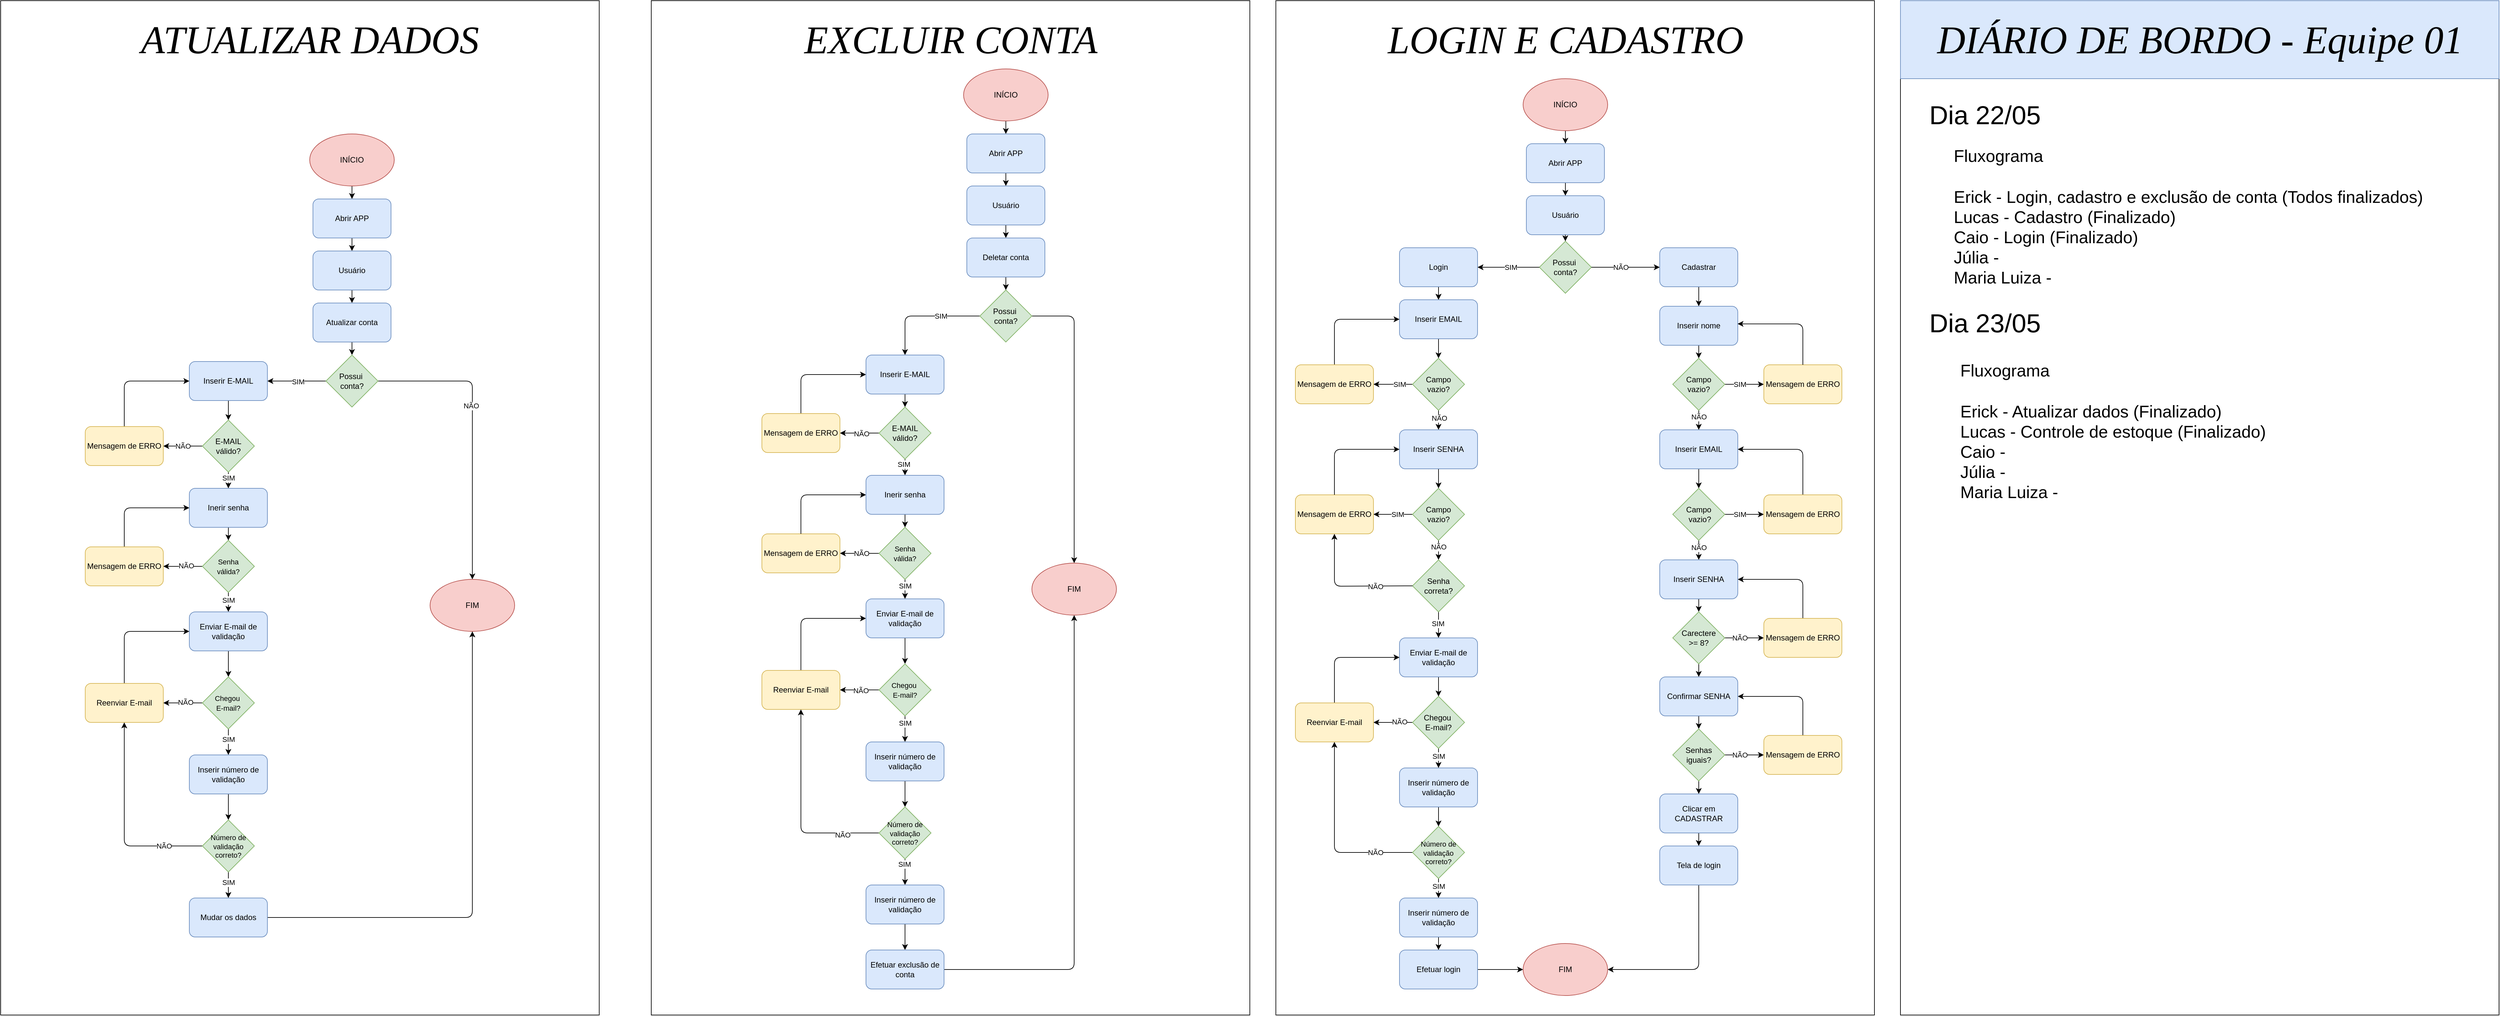 <mxfile version="24.4.6" type="device">
  <diagram name="Página-1" id="LgeUJABe8sgun6ls6cQh">
    <mxGraphModel dx="3993" dy="1269" grid="1" gridSize="10" guides="1" tooltips="1" connect="1" arrows="1" fold="1" page="0" pageScale="1" pageWidth="827" pageHeight="1169" math="0" shadow="0">
      <root>
        <mxCell id="0" />
        <mxCell id="1" parent="0" />
        <mxCell id="QQEnkS8oLGYEb6HzyKzU-84" value="" style="rounded=0;whiteSpace=wrap;html=1;" vertex="1" parent="1">
          <mxGeometry x="-2040" y="-80" width="920" height="1560" as="geometry" />
        </mxCell>
        <mxCell id="QQEnkS8oLGYEb6HzyKzU-3" value="" style="rounded=0;whiteSpace=wrap;html=1;" vertex="1" parent="1">
          <mxGeometry x="880" y="-80" width="920" height="1560" as="geometry" />
        </mxCell>
        <mxCell id="QQEnkS8oLGYEb6HzyKzU-7" value="" style="rounded=0;whiteSpace=wrap;html=1;fillColor=#dae8fc;strokeColor=#6c8ebf;" vertex="1" parent="1">
          <mxGeometry x="880" y="-80" width="920" height="120" as="geometry" />
        </mxCell>
        <mxCell id="QQEnkS8oLGYEb6HzyKzU-1" value="" style="rounded=0;whiteSpace=wrap;html=1;" vertex="1" parent="1">
          <mxGeometry x="-1040" y="-80" width="920" height="1560" as="geometry" />
        </mxCell>
        <mxCell id="4b1C1h9-l_e4xWgccLD7-125" value="" style="rounded=0;whiteSpace=wrap;html=1;" parent="1" vertex="1">
          <mxGeometry x="-80" y="-80" width="920" height="1560" as="geometry" />
        </mxCell>
        <mxCell id="4b1C1h9-l_e4xWgccLD7-7" style="edgeStyle=orthogonalEdgeStyle;rounded=1;orthogonalLoop=1;jettySize=auto;html=1;exitX=0.5;exitY=1;exitDx=0;exitDy=0;" parent="1" source="4b1C1h9-l_e4xWgccLD7-1" target="4b1C1h9-l_e4xWgccLD7-2" edge="1">
          <mxGeometry relative="1" as="geometry" />
        </mxCell>
        <mxCell id="4b1C1h9-l_e4xWgccLD7-1" value="&lt;span&gt;INÍCIO&lt;/span&gt;" style="ellipse;whiteSpace=wrap;html=1;fillColor=#f8cecc;strokeColor=#b85450;rounded=1;fontStyle=0;" parent="1" vertex="1">
          <mxGeometry x="300" y="40" width="130" height="80" as="geometry" />
        </mxCell>
        <mxCell id="4b1C1h9-l_e4xWgccLD7-8" style="edgeStyle=orthogonalEdgeStyle;rounded=1;orthogonalLoop=1;jettySize=auto;html=1;exitX=0.5;exitY=1;exitDx=0;exitDy=0;entryX=0.5;entryY=0;entryDx=0;entryDy=0;" parent="1" source="4b1C1h9-l_e4xWgccLD7-2" target="4b1C1h9-l_e4xWgccLD7-5" edge="1">
          <mxGeometry relative="1" as="geometry" />
        </mxCell>
        <mxCell id="4b1C1h9-l_e4xWgccLD7-2" value="Abrir APP" style="rounded=1;whiteSpace=wrap;html=1;fillColor=#dae8fc;strokeColor=#6c8ebf;" parent="1" vertex="1">
          <mxGeometry x="305" y="140" width="120" height="60" as="geometry" />
        </mxCell>
        <mxCell id="4b1C1h9-l_e4xWgccLD7-5" value="Usuário" style="rounded=1;whiteSpace=wrap;html=1;fillColor=#dae8fc;strokeColor=#6c8ebf;" parent="1" vertex="1">
          <mxGeometry x="305" y="220" width="120" height="60" as="geometry" />
        </mxCell>
        <mxCell id="4b1C1h9-l_e4xWgccLD7-11" style="edgeStyle=orthogonalEdgeStyle;rounded=1;orthogonalLoop=1;jettySize=auto;html=1;exitX=0.5;exitY=1;exitDx=0;exitDy=0;entryX=0.5;entryY=0;entryDx=0;entryDy=0;" parent="1" source="4b1C1h9-l_e4xWgccLD7-6" target="4b1C1h9-l_e4xWgccLD7-10" edge="1">
          <mxGeometry relative="1" as="geometry" />
        </mxCell>
        <mxCell id="4b1C1h9-l_e4xWgccLD7-6" value="Cadastrar" style="rounded=1;whiteSpace=wrap;html=1;fillColor=#dae8fc;strokeColor=#6c8ebf;" parent="1" vertex="1">
          <mxGeometry x="510" y="300" width="120" height="60" as="geometry" />
        </mxCell>
        <mxCell id="4b1C1h9-l_e4xWgccLD7-14" style="edgeStyle=orthogonalEdgeStyle;rounded=1;orthogonalLoop=1;jettySize=auto;html=1;exitX=0.5;exitY=1;exitDx=0;exitDy=0;entryX=0.5;entryY=0;entryDx=0;entryDy=0;" parent="1" source="4b1C1h9-l_e4xWgccLD7-10" target="4b1C1h9-l_e4xWgccLD7-13" edge="1">
          <mxGeometry relative="1" as="geometry" />
        </mxCell>
        <mxCell id="4b1C1h9-l_e4xWgccLD7-10" value="Inserir nome" style="rounded=1;whiteSpace=wrap;html=1;fillColor=#dae8fc;strokeColor=#6c8ebf;" parent="1" vertex="1">
          <mxGeometry x="510" y="390" width="120" height="60" as="geometry" />
        </mxCell>
        <mxCell id="4b1C1h9-l_e4xWgccLD7-20" style="edgeStyle=orthogonalEdgeStyle;rounded=1;orthogonalLoop=1;jettySize=auto;html=1;exitX=0.5;exitY=1;exitDx=0;exitDy=0;entryX=0.5;entryY=0;entryDx=0;entryDy=0;" parent="1" source="4b1C1h9-l_e4xWgccLD7-12" target="4b1C1h9-l_e4xWgccLD7-19" edge="1">
          <mxGeometry relative="1" as="geometry" />
        </mxCell>
        <mxCell id="4b1C1h9-l_e4xWgccLD7-12" value="Inserir EMAIL" style="rounded=1;whiteSpace=wrap;html=1;fillColor=#dae8fc;strokeColor=#6c8ebf;" parent="1" vertex="1">
          <mxGeometry x="510" y="580" width="120" height="60" as="geometry" />
        </mxCell>
        <mxCell id="4b1C1h9-l_e4xWgccLD7-17" style="edgeStyle=orthogonalEdgeStyle;rounded=1;orthogonalLoop=1;jettySize=auto;html=1;exitX=0.5;exitY=1;exitDx=0;exitDy=0;entryX=0.5;entryY=0;entryDx=0;entryDy=0;" parent="1" source="4b1C1h9-l_e4xWgccLD7-13" target="4b1C1h9-l_e4xWgccLD7-12" edge="1">
          <mxGeometry relative="1" as="geometry" />
        </mxCell>
        <mxCell id="4b1C1h9-l_e4xWgccLD7-18" value="NÃO" style="edgeLabel;html=1;align=center;verticalAlign=middle;resizable=0;points=[];rounded=1;" parent="4b1C1h9-l_e4xWgccLD7-17" vertex="1" connectable="0">
          <mxGeometry x="-0.133" y="-1" relative="1" as="geometry">
            <mxPoint x="1" y="-3" as="offset" />
          </mxGeometry>
        </mxCell>
        <mxCell id="4b1C1h9-l_e4xWgccLD7-38" style="edgeStyle=orthogonalEdgeStyle;rounded=1;orthogonalLoop=1;jettySize=auto;html=1;exitX=1;exitY=0.5;exitDx=0;exitDy=0;" parent="1" source="4b1C1h9-l_e4xWgccLD7-13" target="4b1C1h9-l_e4xWgccLD7-37" edge="1">
          <mxGeometry relative="1" as="geometry" />
        </mxCell>
        <mxCell id="4b1C1h9-l_e4xWgccLD7-39" value="SIM" style="edgeLabel;html=1;align=center;verticalAlign=middle;resizable=0;points=[];rounded=1;" parent="4b1C1h9-l_e4xWgccLD7-38" vertex="1" connectable="0">
          <mxGeometry x="-0.015" y="1" relative="1" as="geometry">
            <mxPoint x="-7" y="1" as="offset" />
          </mxGeometry>
        </mxCell>
        <mxCell id="4b1C1h9-l_e4xWgccLD7-13" value="Campo&lt;div&gt;vazio?&lt;/div&gt;" style="rhombus;whiteSpace=wrap;html=1;rounded=0;fillColor=#d5e8d4;strokeColor=#82b366;" parent="1" vertex="1">
          <mxGeometry x="530" y="470" width="80" height="80" as="geometry" />
        </mxCell>
        <mxCell id="4b1C1h9-l_e4xWgccLD7-33" style="edgeStyle=orthogonalEdgeStyle;rounded=1;orthogonalLoop=1;jettySize=auto;html=1;exitX=1;exitY=0.5;exitDx=0;exitDy=0;entryX=0;entryY=0.5;entryDx=0;entryDy=0;" parent="1" source="4b1C1h9-l_e4xWgccLD7-19" target="4b1C1h9-l_e4xWgccLD7-32" edge="1">
          <mxGeometry relative="1" as="geometry" />
        </mxCell>
        <mxCell id="4b1C1h9-l_e4xWgccLD7-35" value="SIM" style="edgeLabel;html=1;align=center;verticalAlign=middle;resizable=0;points=[];rounded=1;" parent="4b1C1h9-l_e4xWgccLD7-33" vertex="1" connectable="0">
          <mxGeometry x="-0.216" y="1" relative="1" as="geometry">
            <mxPoint x="-1" y="1" as="offset" />
          </mxGeometry>
        </mxCell>
        <mxCell id="4b1C1h9-l_e4xWgccLD7-42" style="edgeStyle=orthogonalEdgeStyle;rounded=1;orthogonalLoop=1;jettySize=auto;html=1;exitX=0.5;exitY=1;exitDx=0;exitDy=0;entryX=0.5;entryY=0;entryDx=0;entryDy=0;" parent="1" source="4b1C1h9-l_e4xWgccLD7-19" target="4b1C1h9-l_e4xWgccLD7-23" edge="1">
          <mxGeometry relative="1" as="geometry" />
        </mxCell>
        <mxCell id="4b1C1h9-l_e4xWgccLD7-43" value="NÃO" style="edgeLabel;html=1;align=center;verticalAlign=middle;resizable=0;points=[];rounded=1;" parent="4b1C1h9-l_e4xWgccLD7-42" vertex="1" connectable="0">
          <mxGeometry x="-0.436" relative="1" as="geometry">
            <mxPoint y="2" as="offset" />
          </mxGeometry>
        </mxCell>
        <mxCell id="4b1C1h9-l_e4xWgccLD7-19" value="Campo&lt;div&gt;&amp;nbsp;vazio?&lt;/div&gt;" style="rhombus;whiteSpace=wrap;html=1;rounded=0;fillColor=#d5e8d4;strokeColor=#82b366;" parent="1" vertex="1">
          <mxGeometry x="530" y="670" width="80" height="80" as="geometry" />
        </mxCell>
        <mxCell id="4b1C1h9-l_e4xWgccLD7-27" style="edgeStyle=orthogonalEdgeStyle;rounded=1;orthogonalLoop=1;jettySize=auto;html=1;exitX=0.5;exitY=1;exitDx=0;exitDy=0;entryX=0.5;entryY=0;entryDx=0;entryDy=0;" parent="1" source="4b1C1h9-l_e4xWgccLD7-23" target="4b1C1h9-l_e4xWgccLD7-26" edge="1">
          <mxGeometry relative="1" as="geometry" />
        </mxCell>
        <mxCell id="4b1C1h9-l_e4xWgccLD7-23" value="Inserir SENHA" style="rounded=1;whiteSpace=wrap;html=1;fillColor=#dae8fc;strokeColor=#6c8ebf;" parent="1" vertex="1">
          <mxGeometry x="510" y="780" width="120" height="60" as="geometry" />
        </mxCell>
        <mxCell id="4b1C1h9-l_e4xWgccLD7-29" style="edgeStyle=orthogonalEdgeStyle;rounded=1;orthogonalLoop=1;jettySize=auto;html=1;exitX=1;exitY=0.5;exitDx=0;exitDy=0;entryX=0;entryY=0.5;entryDx=0;entryDy=0;" parent="1" source="4b1C1h9-l_e4xWgccLD7-26" target="4b1C1h9-l_e4xWgccLD7-28" edge="1">
          <mxGeometry relative="1" as="geometry" />
        </mxCell>
        <mxCell id="4b1C1h9-l_e4xWgccLD7-30" value="NÃO" style="edgeLabel;html=1;align=center;verticalAlign=middle;resizable=0;points=[];rounded=1;" parent="4b1C1h9-l_e4xWgccLD7-29" vertex="1" connectable="0">
          <mxGeometry x="-0.151" y="1" relative="1" as="geometry">
            <mxPoint x="-3" y="1" as="offset" />
          </mxGeometry>
        </mxCell>
        <mxCell id="4b1C1h9-l_e4xWgccLD7-46" style="edgeStyle=orthogonalEdgeStyle;rounded=1;orthogonalLoop=1;jettySize=auto;html=1;exitX=0.5;exitY=1;exitDx=0;exitDy=0;entryX=0.5;entryY=0;entryDx=0;entryDy=0;" parent="1" source="4b1C1h9-l_e4xWgccLD7-26" target="4b1C1h9-l_e4xWgccLD7-44" edge="1">
          <mxGeometry relative="1" as="geometry" />
        </mxCell>
        <mxCell id="4b1C1h9-l_e4xWgccLD7-26" value="Carectere&lt;div&gt;&amp;gt;=&amp;nbsp;&lt;span style=&quot;background-color: initial;&quot;&gt;8?&lt;/span&gt;&lt;/div&gt;" style="rhombus;whiteSpace=wrap;html=1;rounded=0;fillColor=#d5e8d4;strokeColor=#82b366;" parent="1" vertex="1">
          <mxGeometry x="530" y="860" width="80" height="80" as="geometry" />
        </mxCell>
        <mxCell id="4b1C1h9-l_e4xWgccLD7-31" style="edgeStyle=orthogonalEdgeStyle;rounded=1;orthogonalLoop=1;jettySize=auto;html=1;exitX=0.5;exitY=0;exitDx=0;exitDy=0;entryX=1;entryY=0.5;entryDx=0;entryDy=0;" parent="1" source="4b1C1h9-l_e4xWgccLD7-28" target="4b1C1h9-l_e4xWgccLD7-23" edge="1">
          <mxGeometry relative="1" as="geometry" />
        </mxCell>
        <mxCell id="4b1C1h9-l_e4xWgccLD7-28" value="Mensagem de ERRO" style="rounded=1;whiteSpace=wrap;html=1;fillColor=#fff2cc;strokeColor=#d6b656;" parent="1" vertex="1">
          <mxGeometry x="670" y="870" width="120" height="60" as="geometry" />
        </mxCell>
        <mxCell id="4b1C1h9-l_e4xWgccLD7-36" style="edgeStyle=orthogonalEdgeStyle;rounded=1;orthogonalLoop=1;jettySize=auto;html=1;exitX=0.5;exitY=0;exitDx=0;exitDy=0;entryX=1;entryY=0.5;entryDx=0;entryDy=0;" parent="1" source="4b1C1h9-l_e4xWgccLD7-32" target="4b1C1h9-l_e4xWgccLD7-12" edge="1">
          <mxGeometry relative="1" as="geometry" />
        </mxCell>
        <mxCell id="4b1C1h9-l_e4xWgccLD7-32" value="Mensagem de ERRO" style="rounded=1;whiteSpace=wrap;html=1;fillColor=#fff2cc;strokeColor=#d6b656;" parent="1" vertex="1">
          <mxGeometry x="670" y="680" width="120" height="60" as="geometry" />
        </mxCell>
        <mxCell id="4b1C1h9-l_e4xWgccLD7-37" value="Mensagem de ERRO" style="rounded=1;whiteSpace=wrap;html=1;fillColor=#fff2cc;strokeColor=#d6b656;" parent="1" vertex="1">
          <mxGeometry x="670" y="480" width="120" height="60" as="geometry" />
        </mxCell>
        <mxCell id="4b1C1h9-l_e4xWgccLD7-40" style="edgeStyle=orthogonalEdgeStyle;rounded=1;orthogonalLoop=1;jettySize=auto;html=1;exitX=0.5;exitY=0;exitDx=0;exitDy=0;entryX=0.997;entryY=0.451;entryDx=0;entryDy=0;entryPerimeter=0;" parent="1" source="4b1C1h9-l_e4xWgccLD7-37" target="4b1C1h9-l_e4xWgccLD7-10" edge="1">
          <mxGeometry relative="1" as="geometry" />
        </mxCell>
        <mxCell id="4b1C1h9-l_e4xWgccLD7-48" style="edgeStyle=orthogonalEdgeStyle;rounded=1;orthogonalLoop=1;jettySize=auto;html=1;exitX=0.5;exitY=1;exitDx=0;exitDy=0;entryX=0.5;entryY=0;entryDx=0;entryDy=0;" parent="1" source="4b1C1h9-l_e4xWgccLD7-44" target="4b1C1h9-l_e4xWgccLD7-47" edge="1">
          <mxGeometry relative="1" as="geometry" />
        </mxCell>
        <mxCell id="4b1C1h9-l_e4xWgccLD7-44" value="Confirmar SENHA" style="rounded=1;whiteSpace=wrap;html=1;fillColor=#dae8fc;strokeColor=#6c8ebf;" parent="1" vertex="1">
          <mxGeometry x="510" y="960" width="120" height="60" as="geometry" />
        </mxCell>
        <mxCell id="4b1C1h9-l_e4xWgccLD7-50" style="edgeStyle=orthogonalEdgeStyle;rounded=1;orthogonalLoop=1;jettySize=auto;html=1;exitX=1;exitY=0.5;exitDx=0;exitDy=0;entryX=0;entryY=0.5;entryDx=0;entryDy=0;" parent="1" source="4b1C1h9-l_e4xWgccLD7-47" target="4b1C1h9-l_e4xWgccLD7-49" edge="1">
          <mxGeometry relative="1" as="geometry" />
        </mxCell>
        <mxCell id="4b1C1h9-l_e4xWgccLD7-51" value="NÃO" style="edgeLabel;html=1;align=center;verticalAlign=middle;resizable=0;points=[];rounded=1;" parent="4b1C1h9-l_e4xWgccLD7-50" vertex="1" connectable="0">
          <mxGeometry x="-0.147" y="-1" relative="1" as="geometry">
            <mxPoint x="-3" y="-1" as="offset" />
          </mxGeometry>
        </mxCell>
        <mxCell id="4b1C1h9-l_e4xWgccLD7-54" style="edgeStyle=orthogonalEdgeStyle;rounded=1;orthogonalLoop=1;jettySize=auto;html=1;exitX=0.5;exitY=1;exitDx=0;exitDy=0;entryX=0.5;entryY=0;entryDx=0;entryDy=0;" parent="1" source="4b1C1h9-l_e4xWgccLD7-47" target="4b1C1h9-l_e4xWgccLD7-53" edge="1">
          <mxGeometry relative="1" as="geometry" />
        </mxCell>
        <mxCell id="4b1C1h9-l_e4xWgccLD7-47" value="Senhas iguais?" style="rhombus;whiteSpace=wrap;html=1;rounded=0;fillColor=#d5e8d4;strokeColor=#82b366;" parent="1" vertex="1">
          <mxGeometry x="530" y="1040" width="80" height="80" as="geometry" />
        </mxCell>
        <mxCell id="4b1C1h9-l_e4xWgccLD7-52" style="edgeStyle=orthogonalEdgeStyle;rounded=1;orthogonalLoop=1;jettySize=auto;html=1;exitX=0.5;exitY=0;exitDx=0;exitDy=0;entryX=1;entryY=0.5;entryDx=0;entryDy=0;" parent="1" source="4b1C1h9-l_e4xWgccLD7-49" target="4b1C1h9-l_e4xWgccLD7-44" edge="1">
          <mxGeometry relative="1" as="geometry" />
        </mxCell>
        <mxCell id="4b1C1h9-l_e4xWgccLD7-49" value="Mensagem de ERRO" style="rounded=1;whiteSpace=wrap;html=1;fillColor=#fff2cc;strokeColor=#d6b656;" parent="1" vertex="1">
          <mxGeometry x="670" y="1050" width="120" height="60" as="geometry" />
        </mxCell>
        <mxCell id="4b1C1h9-l_e4xWgccLD7-56" style="edgeStyle=orthogonalEdgeStyle;rounded=1;orthogonalLoop=1;jettySize=auto;html=1;exitX=0.5;exitY=1;exitDx=0;exitDy=0;entryX=0.5;entryY=0;entryDx=0;entryDy=0;" parent="1" source="4b1C1h9-l_e4xWgccLD7-53" target="4b1C1h9-l_e4xWgccLD7-55" edge="1">
          <mxGeometry relative="1" as="geometry" />
        </mxCell>
        <mxCell id="4b1C1h9-l_e4xWgccLD7-53" value="Clicar em CADASTRAR" style="rounded=1;whiteSpace=wrap;html=1;fillColor=#dae8fc;strokeColor=#6c8ebf;" parent="1" vertex="1">
          <mxGeometry x="510" y="1140" width="120" height="60" as="geometry" />
        </mxCell>
        <mxCell id="4b1C1h9-l_e4xWgccLD7-58" style="edgeStyle=orthogonalEdgeStyle;rounded=1;orthogonalLoop=1;jettySize=auto;html=1;exitX=0.5;exitY=1;exitDx=0;exitDy=0;entryX=1;entryY=0.5;entryDx=0;entryDy=0;" parent="1" source="4b1C1h9-l_e4xWgccLD7-55" target="4b1C1h9-l_e4xWgccLD7-57" edge="1">
          <mxGeometry relative="1" as="geometry" />
        </mxCell>
        <mxCell id="4b1C1h9-l_e4xWgccLD7-55" value="Tela de login" style="rounded=1;whiteSpace=wrap;html=1;fillColor=#dae8fc;strokeColor=#6c8ebf;" parent="1" vertex="1">
          <mxGeometry x="510" y="1220" width="120" height="60" as="geometry" />
        </mxCell>
        <mxCell id="4b1C1h9-l_e4xWgccLD7-57" value="FIM" style="ellipse;whiteSpace=wrap;html=1;fontStyle=0;fillColor=#f8cecc;strokeColor=#b85450;rounded=1;labelBackgroundColor=none;labelBorderColor=none;textShadow=0;" parent="1" vertex="1">
          <mxGeometry x="300" y="1370" width="130" height="80" as="geometry" />
        </mxCell>
        <mxCell id="4b1C1h9-l_e4xWgccLD7-59" value="Possui&amp;nbsp;&lt;div&gt;conta?&lt;/div&gt;" style="rhombus;whiteSpace=wrap;html=1;rounded=0;fillColor=#d5e8d4;strokeColor=#82b366;" parent="1" vertex="1">
          <mxGeometry x="325" y="290" width="80" height="80" as="geometry" />
        </mxCell>
        <mxCell id="4b1C1h9-l_e4xWgccLD7-61" style="edgeStyle=orthogonalEdgeStyle;rounded=1;orthogonalLoop=1;jettySize=auto;html=1;exitX=0.5;exitY=1;exitDx=0;exitDy=0;entryX=0.5;entryY=0;entryDx=0;entryDy=0;" parent="1" target="4b1C1h9-l_e4xWgccLD7-59" edge="1">
          <mxGeometry relative="1" as="geometry">
            <mxPoint x="364.85" y="280" as="sourcePoint" />
            <mxPoint x="364.85" y="300" as="targetPoint" />
          </mxGeometry>
        </mxCell>
        <mxCell id="4b1C1h9-l_e4xWgccLD7-63" style="edgeStyle=orthogonalEdgeStyle;rounded=1;orthogonalLoop=1;jettySize=auto;html=1;exitX=1;exitY=0.5;exitDx=0;exitDy=0;entryX=0;entryY=0.5;entryDx=0;entryDy=0;" parent="1" source="4b1C1h9-l_e4xWgccLD7-59" target="4b1C1h9-l_e4xWgccLD7-6" edge="1">
          <mxGeometry relative="1" as="geometry">
            <mxPoint x="405" y="340" as="sourcePoint" />
            <mxPoint x="405" y="360" as="targetPoint" />
          </mxGeometry>
        </mxCell>
        <mxCell id="4b1C1h9-l_e4xWgccLD7-64" value="NÃO" style="edgeLabel;html=1;align=center;verticalAlign=middle;resizable=0;points=[];hachureGap=4;rounded=1;" parent="4b1C1h9-l_e4xWgccLD7-63" vertex="1" connectable="0">
          <mxGeometry x="-0.293" y="1" relative="1" as="geometry">
            <mxPoint x="8" y="1" as="offset" />
          </mxGeometry>
        </mxCell>
        <mxCell id="4b1C1h9-l_e4xWgccLD7-71" value="" style="edgeStyle=orthogonalEdgeStyle;rounded=1;hachureGap=4;orthogonalLoop=1;jettySize=auto;html=1;exitX=0.5;exitY=1;exitDx=0;exitDy=0;entryX=0.5;entryY=0;entryDx=0;entryDy=0;" parent="1" source="4b1C1h9-l_e4xWgccLD7-65" target="4b1C1h9-l_e4xWgccLD7-70" edge="1">
          <mxGeometry relative="1" as="geometry" />
        </mxCell>
        <mxCell id="4b1C1h9-l_e4xWgccLD7-73" value="" style="edgeStyle=orthogonalEdgeStyle;rounded=1;hachureGap=4;orthogonalLoop=1;jettySize=auto;html=1;fontFamily=Helvetica;" parent="1" source="4b1C1h9-l_e4xWgccLD7-65" target="4b1C1h9-l_e4xWgccLD7-70" edge="1">
          <mxGeometry relative="1" as="geometry" />
        </mxCell>
        <mxCell id="4b1C1h9-l_e4xWgccLD7-65" value="Login" style="rounded=1;whiteSpace=wrap;html=1;fillColor=#dae8fc;strokeColor=#6c8ebf;" parent="1" vertex="1">
          <mxGeometry x="110" y="300" width="120" height="60" as="geometry" />
        </mxCell>
        <mxCell id="4b1C1h9-l_e4xWgccLD7-68" style="edgeStyle=orthogonalEdgeStyle;rounded=1;orthogonalLoop=1;jettySize=auto;html=1;exitX=0;exitY=0.5;exitDx=0;exitDy=0;entryX=1;entryY=0.5;entryDx=0;entryDy=0;" parent="1" source="4b1C1h9-l_e4xWgccLD7-59" target="4b1C1h9-l_e4xWgccLD7-65" edge="1">
          <mxGeometry relative="1" as="geometry">
            <mxPoint x="325" y="339.57" as="sourcePoint" />
            <mxPoint x="430" y="339.57" as="targetPoint" />
          </mxGeometry>
        </mxCell>
        <mxCell id="4b1C1h9-l_e4xWgccLD7-69" value="SIM" style="edgeLabel;html=1;align=center;verticalAlign=middle;resizable=0;points=[];hachureGap=4;rounded=1;" parent="4b1C1h9-l_e4xWgccLD7-68" vertex="1" connectable="0">
          <mxGeometry x="-0.293" y="1" relative="1" as="geometry">
            <mxPoint x="-11" y="-1" as="offset" />
          </mxGeometry>
        </mxCell>
        <mxCell id="4b1C1h9-l_e4xWgccLD7-75" style="edgeStyle=orthogonalEdgeStyle;rounded=0;orthogonalLoop=1;jettySize=auto;html=1;exitX=0.5;exitY=1;exitDx=0;exitDy=0;entryX=0.5;entryY=0;entryDx=0;entryDy=0;" parent="1" source="4b1C1h9-l_e4xWgccLD7-70" target="4b1C1h9-l_e4xWgccLD7-74" edge="1">
          <mxGeometry relative="1" as="geometry" />
        </mxCell>
        <mxCell id="4b1C1h9-l_e4xWgccLD7-70" value="Inserir EMAIL" style="rounded=1;whiteSpace=wrap;html=1;fillColor=#dae8fc;strokeColor=#6c8ebf;" parent="1" vertex="1">
          <mxGeometry x="110" y="380" width="120" height="60" as="geometry" />
        </mxCell>
        <mxCell id="4b1C1h9-l_e4xWgccLD7-77" style="edgeStyle=orthogonalEdgeStyle;rounded=0;orthogonalLoop=1;jettySize=auto;html=1;exitX=0;exitY=0.5;exitDx=0;exitDy=0;entryX=1;entryY=0.5;entryDx=0;entryDy=0;" parent="1" source="4b1C1h9-l_e4xWgccLD7-74" target="4b1C1h9-l_e4xWgccLD7-76" edge="1">
          <mxGeometry relative="1" as="geometry" />
        </mxCell>
        <mxCell id="4b1C1h9-l_e4xWgccLD7-78" value="SIM" style="edgeLabel;html=1;align=center;verticalAlign=middle;resizable=0;points=[];" parent="4b1C1h9-l_e4xWgccLD7-77" vertex="1" connectable="0">
          <mxGeometry x="-0.024" y="1" relative="1" as="geometry">
            <mxPoint x="9" y="-1" as="offset" />
          </mxGeometry>
        </mxCell>
        <mxCell id="4b1C1h9-l_e4xWgccLD7-81" style="edgeStyle=orthogonalEdgeStyle;rounded=0;orthogonalLoop=1;jettySize=auto;html=1;exitX=0.5;exitY=1;exitDx=0;exitDy=0;entryX=0.5;entryY=0;entryDx=0;entryDy=0;" parent="1" source="4b1C1h9-l_e4xWgccLD7-74" target="4b1C1h9-l_e4xWgccLD7-80" edge="1">
          <mxGeometry relative="1" as="geometry" />
        </mxCell>
        <mxCell id="4b1C1h9-l_e4xWgccLD7-82" value="NÃO" style="edgeLabel;html=1;align=center;verticalAlign=middle;resizable=0;points=[];" parent="4b1C1h9-l_e4xWgccLD7-81" vertex="1" connectable="0">
          <mxGeometry x="-0.216" y="1" relative="1" as="geometry">
            <mxPoint as="offset" />
          </mxGeometry>
        </mxCell>
        <mxCell id="4b1C1h9-l_e4xWgccLD7-74" value="Campo&lt;div&gt;vazio?&lt;/div&gt;" style="rhombus;whiteSpace=wrap;html=1;rounded=0;fillColor=#d5e8d4;strokeColor=#82b366;" parent="1" vertex="1">
          <mxGeometry x="130" y="470" width="80" height="80" as="geometry" />
        </mxCell>
        <mxCell id="4b1C1h9-l_e4xWgccLD7-79" style="edgeStyle=orthogonalEdgeStyle;rounded=1;orthogonalLoop=1;jettySize=auto;html=1;exitX=0.5;exitY=0;exitDx=0;exitDy=0;entryX=0;entryY=0.5;entryDx=0;entryDy=0;curved=0;" parent="1" source="4b1C1h9-l_e4xWgccLD7-76" target="4b1C1h9-l_e4xWgccLD7-70" edge="1">
          <mxGeometry relative="1" as="geometry" />
        </mxCell>
        <mxCell id="4b1C1h9-l_e4xWgccLD7-76" value="Mensagem de ERRO" style="rounded=1;whiteSpace=wrap;html=1;fillColor=#fff2cc;strokeColor=#d6b656;" parent="1" vertex="1">
          <mxGeometry x="-50" y="480" width="120" height="60" as="geometry" />
        </mxCell>
        <mxCell id="4b1C1h9-l_e4xWgccLD7-85" value="" style="edgeStyle=orthogonalEdgeStyle;rounded=0;orthogonalLoop=1;jettySize=auto;html=1;" parent="1" source="4b1C1h9-l_e4xWgccLD7-80" target="4b1C1h9-l_e4xWgccLD7-83" edge="1">
          <mxGeometry relative="1" as="geometry" />
        </mxCell>
        <mxCell id="4b1C1h9-l_e4xWgccLD7-80" value="Inserir SENHA" style="rounded=1;whiteSpace=wrap;html=1;fillColor=#dae8fc;strokeColor=#6c8ebf;" parent="1" vertex="1">
          <mxGeometry x="110" y="580" width="120" height="60" as="geometry" />
        </mxCell>
        <mxCell id="4b1C1h9-l_e4xWgccLD7-87" value="" style="edgeStyle=orthogonalEdgeStyle;rounded=0;orthogonalLoop=1;jettySize=auto;html=1;" parent="1" source="4b1C1h9-l_e4xWgccLD7-83" target="4b1C1h9-l_e4xWgccLD7-86" edge="1">
          <mxGeometry relative="1" as="geometry" />
        </mxCell>
        <mxCell id="4b1C1h9-l_e4xWgccLD7-89" value="SIM" style="edgeLabel;html=1;align=center;verticalAlign=middle;resizable=0;points=[];" parent="4b1C1h9-l_e4xWgccLD7-87" vertex="1" connectable="0">
          <mxGeometry x="-0.393" relative="1" as="geometry">
            <mxPoint x="-5" as="offset" />
          </mxGeometry>
        </mxCell>
        <mxCell id="4b1C1h9-l_e4xWgccLD7-91" value="" style="edgeStyle=orthogonalEdgeStyle;rounded=0;orthogonalLoop=1;jettySize=auto;html=1;" parent="1" source="4b1C1h9-l_e4xWgccLD7-83" target="4b1C1h9-l_e4xWgccLD7-90" edge="1">
          <mxGeometry relative="1" as="geometry" />
        </mxCell>
        <mxCell id="4b1C1h9-l_e4xWgccLD7-100" value="NÃO" style="edgeLabel;html=1;align=center;verticalAlign=middle;resizable=0;points=[];" parent="4b1C1h9-l_e4xWgccLD7-91" vertex="1" connectable="0">
          <mxGeometry relative="1" as="geometry">
            <mxPoint y="-5" as="offset" />
          </mxGeometry>
        </mxCell>
        <mxCell id="4b1C1h9-l_e4xWgccLD7-83" value="Campo&lt;div&gt;vazio?&lt;/div&gt;" style="rhombus;whiteSpace=wrap;html=1;rounded=0;fillColor=#d5e8d4;strokeColor=#82b366;" parent="1" vertex="1">
          <mxGeometry x="130" y="670" width="80" height="80" as="geometry" />
        </mxCell>
        <mxCell id="4b1C1h9-l_e4xWgccLD7-86" value="Mensagem de ERRO" style="rounded=1;whiteSpace=wrap;html=1;fillColor=#fff2cc;strokeColor=#d6b656;" parent="1" vertex="1">
          <mxGeometry x="-50" y="680" width="120" height="60" as="geometry" />
        </mxCell>
        <mxCell id="4b1C1h9-l_e4xWgccLD7-95" value="" style="edgeStyle=orthogonalEdgeStyle;rounded=0;orthogonalLoop=1;jettySize=auto;html=1;" parent="1" source="4b1C1h9-l_e4xWgccLD7-90" target="4b1C1h9-l_e4xWgccLD7-94" edge="1">
          <mxGeometry relative="1" as="geometry" />
        </mxCell>
        <mxCell id="4b1C1h9-l_e4xWgccLD7-101" value="SIM" style="edgeLabel;html=1;align=center;verticalAlign=middle;resizable=0;points=[];" parent="4b1C1h9-l_e4xWgccLD7-95" vertex="1" connectable="0">
          <mxGeometry x="-0.124" y="-1" relative="1" as="geometry">
            <mxPoint as="offset" />
          </mxGeometry>
        </mxCell>
        <mxCell id="4b1C1h9-l_e4xWgccLD7-90" value="Senha correta?" style="rhombus;whiteSpace=wrap;html=1;rounded=0;fillColor=#d5e8d4;strokeColor=#82b366;" parent="1" vertex="1">
          <mxGeometry x="130" y="780" width="80" height="80" as="geometry" />
        </mxCell>
        <mxCell id="4b1C1h9-l_e4xWgccLD7-105" value="" style="edgeStyle=orthogonalEdgeStyle;rounded=0;orthogonalLoop=1;jettySize=auto;html=1;" parent="1" source="4b1C1h9-l_e4xWgccLD7-94" target="4b1C1h9-l_e4xWgccLD7-104" edge="1">
          <mxGeometry relative="1" as="geometry" />
        </mxCell>
        <mxCell id="4b1C1h9-l_e4xWgccLD7-94" value="Enviar E-mail de validação" style="rounded=1;whiteSpace=wrap;html=1;fillColor=#dae8fc;strokeColor=#6c8ebf;" parent="1" vertex="1">
          <mxGeometry x="110" y="900" width="120" height="60" as="geometry" />
        </mxCell>
        <mxCell id="4b1C1h9-l_e4xWgccLD7-96" style="edgeStyle=orthogonalEdgeStyle;rounded=1;orthogonalLoop=1;jettySize=auto;html=1;exitX=0.5;exitY=0;exitDx=0;exitDy=0;entryX=0;entryY=0.5;entryDx=0;entryDy=0;" parent="1" source="4b1C1h9-l_e4xWgccLD7-86" target="4b1C1h9-l_e4xWgccLD7-80" edge="1">
          <mxGeometry relative="1" as="geometry">
            <mxPoint x="60" y="660" as="sourcePoint" />
            <mxPoint x="-40" y="600" as="targetPoint" />
          </mxGeometry>
        </mxCell>
        <mxCell id="4b1C1h9-l_e4xWgccLD7-98" style="edgeStyle=orthogonalEdgeStyle;rounded=1;orthogonalLoop=1;jettySize=auto;html=1;exitX=0.5;exitY=0;exitDx=0;exitDy=0;entryX=0.5;entryY=1;entryDx=0;entryDy=0;" parent="1" target="4b1C1h9-l_e4xWgccLD7-86" edge="1">
          <mxGeometry relative="1" as="geometry">
            <mxPoint x="130" y="820" as="sourcePoint" />
            <mxPoint x="30" y="760" as="targetPoint" />
          </mxGeometry>
        </mxCell>
        <mxCell id="4b1C1h9-l_e4xWgccLD7-99" value="NÃO" style="edgeLabel;html=1;align=center;verticalAlign=middle;resizable=0;points=[];" parent="4b1C1h9-l_e4xWgccLD7-98" vertex="1" connectable="0">
          <mxGeometry x="-0.43" y="1" relative="1" as="geometry">
            <mxPoint as="offset" />
          </mxGeometry>
        </mxCell>
        <mxCell id="4b1C1h9-l_e4xWgccLD7-113" value="" style="edgeStyle=orthogonalEdgeStyle;rounded=0;orthogonalLoop=1;jettySize=auto;html=1;" parent="1" source="4b1C1h9-l_e4xWgccLD7-102" target="4b1C1h9-l_e4xWgccLD7-112" edge="1">
          <mxGeometry relative="1" as="geometry" />
        </mxCell>
        <mxCell id="4b1C1h9-l_e4xWgccLD7-102" value="Inserir número de validação" style="rounded=1;whiteSpace=wrap;html=1;fillColor=#dae8fc;strokeColor=#6c8ebf;" parent="1" vertex="1">
          <mxGeometry x="110" y="1100" width="120" height="60" as="geometry" />
        </mxCell>
        <mxCell id="4b1C1h9-l_e4xWgccLD7-107" value="" style="edgeStyle=orthogonalEdgeStyle;rounded=0;orthogonalLoop=1;jettySize=auto;html=1;" parent="1" source="4b1C1h9-l_e4xWgccLD7-104" target="4b1C1h9-l_e4xWgccLD7-106" edge="1">
          <mxGeometry relative="1" as="geometry" />
        </mxCell>
        <mxCell id="4b1C1h9-l_e4xWgccLD7-109" value="NÃO" style="edgeLabel;html=1;align=center;verticalAlign=middle;resizable=0;points=[];" parent="4b1C1h9-l_e4xWgccLD7-107" vertex="1" connectable="0">
          <mxGeometry x="-0.331" y="-1" relative="1" as="geometry">
            <mxPoint as="offset" />
          </mxGeometry>
        </mxCell>
        <mxCell id="4b1C1h9-l_e4xWgccLD7-110" style="edgeStyle=orthogonalEdgeStyle;rounded=0;orthogonalLoop=1;jettySize=auto;html=1;exitX=0.5;exitY=1;exitDx=0;exitDy=0;entryX=0.5;entryY=0;entryDx=0;entryDy=0;" parent="1" source="4b1C1h9-l_e4xWgccLD7-104" target="4b1C1h9-l_e4xWgccLD7-102" edge="1">
          <mxGeometry relative="1" as="geometry" />
        </mxCell>
        <mxCell id="4b1C1h9-l_e4xWgccLD7-111" value="SIM" style="edgeLabel;html=1;align=center;verticalAlign=middle;resizable=0;points=[];" parent="4b1C1h9-l_e4xWgccLD7-110" vertex="1" connectable="0">
          <mxGeometry x="-0.206" relative="1" as="geometry">
            <mxPoint as="offset" />
          </mxGeometry>
        </mxCell>
        <mxCell id="4b1C1h9-l_e4xWgccLD7-104" value="Chegou&amp;nbsp;&lt;div&gt;E-mail?&lt;/div&gt;" style="rhombus;whiteSpace=wrap;html=1;rounded=0;fillColor=#d5e8d4;strokeColor=#82b366;" parent="1" vertex="1">
          <mxGeometry x="130" y="990" width="80" height="80" as="geometry" />
        </mxCell>
        <mxCell id="4b1C1h9-l_e4xWgccLD7-108" style="edgeStyle=orthogonalEdgeStyle;rounded=1;orthogonalLoop=1;jettySize=auto;html=1;exitX=0.5;exitY=0;exitDx=0;exitDy=0;entryX=0;entryY=0.5;entryDx=0;entryDy=0;curved=0;" parent="1" source="4b1C1h9-l_e4xWgccLD7-106" target="4b1C1h9-l_e4xWgccLD7-94" edge="1">
          <mxGeometry relative="1" as="geometry">
            <Array as="points">
              <mxPoint x="10" y="930" />
            </Array>
          </mxGeometry>
        </mxCell>
        <mxCell id="4b1C1h9-l_e4xWgccLD7-106" value="Reenviar E-mail" style="rounded=1;whiteSpace=wrap;html=1;fillColor=#fff2cc;strokeColor=#d6b656;" parent="1" vertex="1">
          <mxGeometry x="-50" y="1000" width="120" height="60" as="geometry" />
        </mxCell>
        <mxCell id="4b1C1h9-l_e4xWgccLD7-115" style="edgeStyle=orthogonalEdgeStyle;rounded=1;orthogonalLoop=1;jettySize=auto;html=1;exitX=0;exitY=0.5;exitDx=0;exitDy=0;entryX=0.5;entryY=1;entryDx=0;entryDy=0;curved=0;" parent="1" source="4b1C1h9-l_e4xWgccLD7-112" target="4b1C1h9-l_e4xWgccLD7-106" edge="1">
          <mxGeometry relative="1" as="geometry" />
        </mxCell>
        <mxCell id="4b1C1h9-l_e4xWgccLD7-116" value="NÃO" style="edgeLabel;html=1;align=center;verticalAlign=middle;resizable=0;points=[];" parent="4b1C1h9-l_e4xWgccLD7-115" vertex="1" connectable="0">
          <mxGeometry x="-0.604" relative="1" as="geometry">
            <mxPoint as="offset" />
          </mxGeometry>
        </mxCell>
        <mxCell id="4b1C1h9-l_e4xWgccLD7-118" value="" style="edgeStyle=orthogonalEdgeStyle;rounded=0;orthogonalLoop=1;jettySize=auto;html=1;" parent="1" source="4b1C1h9-l_e4xWgccLD7-112" target="4b1C1h9-l_e4xWgccLD7-117" edge="1">
          <mxGeometry relative="1" as="geometry" />
        </mxCell>
        <mxCell id="4b1C1h9-l_e4xWgccLD7-119" value="SIM" style="edgeLabel;html=1;align=center;verticalAlign=middle;resizable=0;points=[];" parent="4b1C1h9-l_e4xWgccLD7-118" vertex="1" connectable="0">
          <mxGeometry x="0.254" relative="1" as="geometry">
            <mxPoint as="offset" />
          </mxGeometry>
        </mxCell>
        <mxCell id="4b1C1h9-l_e4xWgccLD7-112" value="&lt;font style=&quot;font-size: 11px;&quot;&gt;Número de validação&lt;/font&gt;&lt;div style=&quot;font-size: 11px;&quot;&gt;&lt;font style=&quot;font-size: 11px;&quot;&gt;correto?&lt;/font&gt;&lt;/div&gt;" style="rhombus;whiteSpace=wrap;html=1;rounded=0;fillColor=#d5e8d4;strokeColor=#82b366;" parent="1" vertex="1">
          <mxGeometry x="130" y="1190" width="80" height="80" as="geometry" />
        </mxCell>
        <mxCell id="4b1C1h9-l_e4xWgccLD7-121" value="" style="edgeStyle=orthogonalEdgeStyle;rounded=0;orthogonalLoop=1;jettySize=auto;html=1;" parent="1" source="4b1C1h9-l_e4xWgccLD7-117" target="4b1C1h9-l_e4xWgccLD7-120" edge="1">
          <mxGeometry relative="1" as="geometry" />
        </mxCell>
        <mxCell id="4b1C1h9-l_e4xWgccLD7-117" value="Inserir número de validação" style="rounded=1;whiteSpace=wrap;html=1;fillColor=#dae8fc;strokeColor=#6c8ebf;" parent="1" vertex="1">
          <mxGeometry x="110" y="1300" width="120" height="60" as="geometry" />
        </mxCell>
        <mxCell id="4b1C1h9-l_e4xWgccLD7-122" value="" style="edgeStyle=orthogonalEdgeStyle;rounded=0;orthogonalLoop=1;jettySize=auto;html=1;" parent="1" source="4b1C1h9-l_e4xWgccLD7-120" target="4b1C1h9-l_e4xWgccLD7-57" edge="1">
          <mxGeometry relative="1" as="geometry" />
        </mxCell>
        <mxCell id="4b1C1h9-l_e4xWgccLD7-120" value="Efetuar login" style="rounded=1;whiteSpace=wrap;html=1;fillColor=#dae8fc;strokeColor=#6c8ebf;" parent="1" vertex="1">
          <mxGeometry x="110" y="1380" width="120" height="60" as="geometry" />
        </mxCell>
        <mxCell id="4b1C1h9-l_e4xWgccLD7-123" value="&lt;h1 style=&quot;text-align: justify;&quot;&gt;&lt;font face=&quot;Times New Roman&quot; style=&quot;font-size: 60px; font-weight: normal;&quot;&gt;&lt;i&gt;LOGIN E CADASTRO&lt;/i&gt;&lt;/font&gt;&lt;/h1&gt;" style="text;html=1;align=center;verticalAlign=middle;resizable=0;points=[];autosize=1;" parent="1" vertex="1">
          <mxGeometry x="80" y="-80" width="570" height="120" as="geometry" />
        </mxCell>
        <mxCell id="4b1C1h9-l_e4xWgccLD7-134" style="edgeStyle=orthogonalEdgeStyle;rounded=0;orthogonalLoop=1;jettySize=auto;html=1;exitX=0.5;exitY=1;exitDx=0;exitDy=0;entryX=0.5;entryY=0;entryDx=0;entryDy=0;" parent="1" source="4b1C1h9-l_e4xWgccLD7-129" target="4b1C1h9-l_e4xWgccLD7-130" edge="1">
          <mxGeometry relative="1" as="geometry" />
        </mxCell>
        <mxCell id="4b1C1h9-l_e4xWgccLD7-129" value="&lt;span&gt;INÍCIO&lt;/span&gt;" style="ellipse;whiteSpace=wrap;html=1;fillColor=#f8cecc;strokeColor=#b85450;rounded=1;fontStyle=0;" parent="1" vertex="1">
          <mxGeometry x="-560" y="25" width="130" height="80" as="geometry" />
        </mxCell>
        <mxCell id="4b1C1h9-l_e4xWgccLD7-135" style="edgeStyle=orthogonalEdgeStyle;rounded=0;orthogonalLoop=1;jettySize=auto;html=1;exitX=0.5;exitY=1;exitDx=0;exitDy=0;entryX=0.5;entryY=0;entryDx=0;entryDy=0;" parent="1" source="4b1C1h9-l_e4xWgccLD7-130" target="4b1C1h9-l_e4xWgccLD7-131" edge="1">
          <mxGeometry relative="1" as="geometry" />
        </mxCell>
        <mxCell id="4b1C1h9-l_e4xWgccLD7-130" value="Abrir APP" style="rounded=1;whiteSpace=wrap;html=1;fillColor=#dae8fc;strokeColor=#6c8ebf;" parent="1" vertex="1">
          <mxGeometry x="-555" y="125" width="120" height="60" as="geometry" />
        </mxCell>
        <mxCell id="4b1C1h9-l_e4xWgccLD7-137" style="edgeStyle=orthogonalEdgeStyle;rounded=0;orthogonalLoop=1;jettySize=auto;html=1;exitX=0.5;exitY=1;exitDx=0;exitDy=0;entryX=0.5;entryY=0;entryDx=0;entryDy=0;" parent="1" source="4b1C1h9-l_e4xWgccLD7-131" target="4b1C1h9-l_e4xWgccLD7-136" edge="1">
          <mxGeometry relative="1" as="geometry" />
        </mxCell>
        <mxCell id="4b1C1h9-l_e4xWgccLD7-131" value="Usuário" style="rounded=1;whiteSpace=wrap;html=1;fillColor=#dae8fc;strokeColor=#6c8ebf;" parent="1" vertex="1">
          <mxGeometry x="-555" y="205" width="120" height="60" as="geometry" />
        </mxCell>
        <mxCell id="4b1C1h9-l_e4xWgccLD7-139" style="edgeStyle=orthogonalEdgeStyle;rounded=0;orthogonalLoop=1;jettySize=auto;html=1;exitX=0.5;exitY=1;exitDx=0;exitDy=0;" parent="1" source="4b1C1h9-l_e4xWgccLD7-136" target="4b1C1h9-l_e4xWgccLD7-138" edge="1">
          <mxGeometry relative="1" as="geometry" />
        </mxCell>
        <mxCell id="4b1C1h9-l_e4xWgccLD7-136" value="Deletar conta" style="rounded=1;whiteSpace=wrap;html=1;fillColor=#dae8fc;strokeColor=#6c8ebf;" parent="1" vertex="1">
          <mxGeometry x="-555" y="285" width="120" height="60" as="geometry" />
        </mxCell>
        <mxCell id="4b1C1h9-l_e4xWgccLD7-143" style="edgeStyle=orthogonalEdgeStyle;rounded=1;orthogonalLoop=1;jettySize=auto;html=1;exitX=0;exitY=0.5;exitDx=0;exitDy=0;entryX=0.5;entryY=0;entryDx=0;entryDy=0;curved=0;" parent="1" source="4b1C1h9-l_e4xWgccLD7-138" target="4b1C1h9-l_e4xWgccLD7-152" edge="1">
          <mxGeometry relative="1" as="geometry">
            <mxPoint x="-590" y="405" as="targetPoint" />
          </mxGeometry>
        </mxCell>
        <mxCell id="4b1C1h9-l_e4xWgccLD7-151" value="SIM" style="edgeLabel;html=1;align=center;verticalAlign=middle;resizable=0;points=[];" parent="4b1C1h9-l_e4xWgccLD7-143" vertex="1" connectable="0">
          <mxGeometry x="-0.314" relative="1" as="geometry">
            <mxPoint as="offset" />
          </mxGeometry>
        </mxCell>
        <mxCell id="4b1C1h9-l_e4xWgccLD7-184" style="edgeStyle=orthogonalEdgeStyle;rounded=1;orthogonalLoop=1;jettySize=auto;html=1;exitX=1;exitY=0.5;exitDx=0;exitDy=0;entryX=0.5;entryY=0;entryDx=0;entryDy=0;curved=0;" parent="1" source="4b1C1h9-l_e4xWgccLD7-138" target="4b1C1h9-l_e4xWgccLD7-140" edge="1">
          <mxGeometry relative="1" as="geometry" />
        </mxCell>
        <mxCell id="4b1C1h9-l_e4xWgccLD7-138" value="Possui&amp;nbsp;&lt;div&gt;conta?&lt;/div&gt;" style="rhombus;whiteSpace=wrap;html=1;rounded=0;fillColor=#d5e8d4;strokeColor=#82b366;" parent="1" vertex="1">
          <mxGeometry x="-535" y="365" width="80" height="80" as="geometry" />
        </mxCell>
        <mxCell id="4b1C1h9-l_e4xWgccLD7-140" value="FIM" style="ellipse;whiteSpace=wrap;html=1;fontStyle=0;fillColor=#f8cecc;strokeColor=#b85450;rounded=1;labelBackgroundColor=none;labelBorderColor=none;textShadow=0;" parent="1" vertex="1">
          <mxGeometry x="-455" y="785" width="130" height="80" as="geometry" />
        </mxCell>
        <mxCell id="4b1C1h9-l_e4xWgccLD7-155" value="" style="edgeStyle=orthogonalEdgeStyle;rounded=0;orthogonalLoop=1;jettySize=auto;html=1;" parent="1" source="4b1C1h9-l_e4xWgccLD7-152" target="4b1C1h9-l_e4xWgccLD7-154" edge="1">
          <mxGeometry relative="1" as="geometry" />
        </mxCell>
        <mxCell id="4b1C1h9-l_e4xWgccLD7-152" value="Inserir E-MAIL" style="rounded=1;whiteSpace=wrap;html=1;fillColor=#dae8fc;strokeColor=#6c8ebf;" parent="1" vertex="1">
          <mxGeometry x="-710" y="465" width="120" height="60" as="geometry" />
        </mxCell>
        <mxCell id="4b1C1h9-l_e4xWgccLD7-159" value="" style="edgeStyle=orthogonalEdgeStyle;rounded=0;orthogonalLoop=1;jettySize=auto;html=1;" parent="1" source="4b1C1h9-l_e4xWgccLD7-154" target="4b1C1h9-l_e4xWgccLD7-158" edge="1">
          <mxGeometry relative="1" as="geometry" />
        </mxCell>
        <mxCell id="4b1C1h9-l_e4xWgccLD7-160" value="NÃO" style="edgeLabel;html=1;align=center;verticalAlign=middle;resizable=0;points=[];" parent="4b1C1h9-l_e4xWgccLD7-159" vertex="1" connectable="0">
          <mxGeometry x="-0.102" y="1" relative="1" as="geometry">
            <mxPoint as="offset" />
          </mxGeometry>
        </mxCell>
        <mxCell id="QQEnkS8oLGYEb6HzyKzU-35" value="" style="edgeStyle=orthogonalEdgeStyle;rounded=0;orthogonalLoop=1;jettySize=auto;html=1;" edge="1" parent="1" source="4b1C1h9-l_e4xWgccLD7-154" target="QQEnkS8oLGYEb6HzyKzU-28">
          <mxGeometry relative="1" as="geometry" />
        </mxCell>
        <mxCell id="QQEnkS8oLGYEb6HzyKzU-36" value="SIM" style="edgeLabel;html=1;align=center;verticalAlign=middle;resizable=0;points=[];" vertex="1" connectable="0" parent="QQEnkS8oLGYEb6HzyKzU-35">
          <mxGeometry x="-0.708" y="-2" relative="1" as="geometry">
            <mxPoint as="offset" />
          </mxGeometry>
        </mxCell>
        <mxCell id="4b1C1h9-l_e4xWgccLD7-154" value="E-MAIL&lt;div&gt;válido?&lt;/div&gt;" style="rhombus;whiteSpace=wrap;html=1;rounded=0;fillColor=#d5e8d4;strokeColor=#82b366;" parent="1" vertex="1">
          <mxGeometry x="-690" y="545" width="80" height="80" as="geometry" />
        </mxCell>
        <mxCell id="4b1C1h9-l_e4xWgccLD7-161" style="edgeStyle=orthogonalEdgeStyle;rounded=1;orthogonalLoop=1;jettySize=auto;html=1;exitX=0.5;exitY=0;exitDx=0;exitDy=0;entryX=0;entryY=0.5;entryDx=0;entryDy=0;curved=0;" parent="1" source="4b1C1h9-l_e4xWgccLD7-158" target="4b1C1h9-l_e4xWgccLD7-152" edge="1">
          <mxGeometry relative="1" as="geometry" />
        </mxCell>
        <mxCell id="4b1C1h9-l_e4xWgccLD7-158" value="Mensagem de ERRO" style="rounded=1;whiteSpace=wrap;html=1;fillColor=#fff2cc;strokeColor=#d6b656;" parent="1" vertex="1">
          <mxGeometry x="-870" y="555" width="120" height="60" as="geometry" />
        </mxCell>
        <mxCell id="4b1C1h9-l_e4xWgccLD7-165" value="" style="edgeStyle=orthogonalEdgeStyle;rounded=0;orthogonalLoop=1;jettySize=auto;html=1;" parent="1" source="4b1C1h9-l_e4xWgccLD7-162" target="4b1C1h9-l_e4xWgccLD7-164" edge="1">
          <mxGeometry relative="1" as="geometry" />
        </mxCell>
        <mxCell id="4b1C1h9-l_e4xWgccLD7-162" value="Enviar E-mail de&lt;div&gt;validação&lt;/div&gt;" style="rounded=1;whiteSpace=wrap;html=1;fillColor=#dae8fc;strokeColor=#6c8ebf;" parent="1" vertex="1">
          <mxGeometry x="-710" y="840" width="120" height="60" as="geometry" />
        </mxCell>
        <mxCell id="4b1C1h9-l_e4xWgccLD7-167" value="" style="edgeStyle=orthogonalEdgeStyle;rounded=0;orthogonalLoop=1;jettySize=auto;html=1;" parent="1" source="4b1C1h9-l_e4xWgccLD7-164" target="4b1C1h9-l_e4xWgccLD7-166" edge="1">
          <mxGeometry relative="1" as="geometry" />
        </mxCell>
        <mxCell id="4b1C1h9-l_e4xWgccLD7-172" value="NÃO" style="edgeLabel;html=1;align=center;verticalAlign=middle;resizable=0;points=[];" parent="4b1C1h9-l_e4xWgccLD7-167" vertex="1" connectable="0">
          <mxGeometry x="-0.067" y="1" relative="1" as="geometry">
            <mxPoint as="offset" />
          </mxGeometry>
        </mxCell>
        <mxCell id="4b1C1h9-l_e4xWgccLD7-170" value="" style="edgeStyle=orthogonalEdgeStyle;rounded=0;orthogonalLoop=1;jettySize=auto;html=1;" parent="1" source="4b1C1h9-l_e4xWgccLD7-164" target="4b1C1h9-l_e4xWgccLD7-169" edge="1">
          <mxGeometry relative="1" as="geometry" />
        </mxCell>
        <mxCell id="4b1C1h9-l_e4xWgccLD7-171" value="SIM" style="edgeLabel;html=1;align=center;verticalAlign=middle;resizable=0;points=[];" parent="4b1C1h9-l_e4xWgccLD7-170" vertex="1" connectable="0">
          <mxGeometry x="-0.45" relative="1" as="geometry">
            <mxPoint as="offset" />
          </mxGeometry>
        </mxCell>
        <mxCell id="4b1C1h9-l_e4xWgccLD7-164" value="&lt;span style=&quot;font-size: 11px;&quot;&gt;Chegou&amp;nbsp;&lt;/span&gt;&lt;div&gt;&lt;span style=&quot;font-size: 11px;&quot;&gt;E-mail?&lt;/span&gt;&lt;/div&gt;" style="rhombus;whiteSpace=wrap;html=1;rounded=0;fillColor=#d5e8d4;strokeColor=#82b366;" parent="1" vertex="1">
          <mxGeometry x="-690" y="940" width="80" height="80" as="geometry" />
        </mxCell>
        <mxCell id="4b1C1h9-l_e4xWgccLD7-168" style="edgeStyle=orthogonalEdgeStyle;rounded=1;orthogonalLoop=1;jettySize=auto;html=1;exitX=0.5;exitY=0;exitDx=0;exitDy=0;entryX=0;entryY=0.5;entryDx=0;entryDy=0;curved=0;" parent="1" source="4b1C1h9-l_e4xWgccLD7-166" target="4b1C1h9-l_e4xWgccLD7-162" edge="1">
          <mxGeometry relative="1" as="geometry" />
        </mxCell>
        <mxCell id="4b1C1h9-l_e4xWgccLD7-166" value="Reenviar E-mail" style="rounded=1;whiteSpace=wrap;html=1;fillColor=#fff2cc;strokeColor=#d6b656;" parent="1" vertex="1">
          <mxGeometry x="-870" y="950" width="120" height="60" as="geometry" />
        </mxCell>
        <mxCell id="4b1C1h9-l_e4xWgccLD7-174" value="" style="edgeStyle=orthogonalEdgeStyle;rounded=0;orthogonalLoop=1;jettySize=auto;html=1;" parent="1" source="4b1C1h9-l_e4xWgccLD7-169" target="4b1C1h9-l_e4xWgccLD7-173" edge="1">
          <mxGeometry relative="1" as="geometry" />
        </mxCell>
        <mxCell id="4b1C1h9-l_e4xWgccLD7-169" value="Inserir número de validação" style="rounded=1;whiteSpace=wrap;html=1;fillColor=#dae8fc;strokeColor=#6c8ebf;" parent="1" vertex="1">
          <mxGeometry x="-710" y="1060" width="120" height="60" as="geometry" />
        </mxCell>
        <mxCell id="4b1C1h9-l_e4xWgccLD7-177" style="edgeStyle=orthogonalEdgeStyle;rounded=1;orthogonalLoop=1;jettySize=auto;html=1;exitX=0;exitY=0.5;exitDx=0;exitDy=0;entryX=0.5;entryY=1;entryDx=0;entryDy=0;curved=0;" parent="1" source="4b1C1h9-l_e4xWgccLD7-173" target="4b1C1h9-l_e4xWgccLD7-166" edge="1">
          <mxGeometry relative="1" as="geometry">
            <mxPoint x="-950" y="790" as="targetPoint" />
          </mxGeometry>
        </mxCell>
        <mxCell id="4b1C1h9-l_e4xWgccLD7-178" value="NÃO" style="edgeLabel;html=1;align=center;verticalAlign=middle;resizable=0;points=[];" parent="4b1C1h9-l_e4xWgccLD7-177" vertex="1" connectable="0">
          <mxGeometry x="-0.639" y="3" relative="1" as="geometry">
            <mxPoint as="offset" />
          </mxGeometry>
        </mxCell>
        <mxCell id="4b1C1h9-l_e4xWgccLD7-180" value="" style="edgeStyle=orthogonalEdgeStyle;rounded=0;orthogonalLoop=1;jettySize=auto;html=1;" parent="1" source="4b1C1h9-l_e4xWgccLD7-173" target="4b1C1h9-l_e4xWgccLD7-179" edge="1">
          <mxGeometry relative="1" as="geometry" />
        </mxCell>
        <mxCell id="4b1C1h9-l_e4xWgccLD7-181" value="SIM" style="edgeLabel;html=1;align=center;verticalAlign=middle;resizable=0;points=[];" parent="4b1C1h9-l_e4xWgccLD7-180" vertex="1" connectable="0">
          <mxGeometry x="-0.614" y="-1" relative="1" as="geometry">
            <mxPoint as="offset" />
          </mxGeometry>
        </mxCell>
        <mxCell id="4b1C1h9-l_e4xWgccLD7-173" value="&lt;font style=&quot;font-size: 11px;&quot;&gt;Número de validação&lt;/font&gt;&lt;div style=&quot;font-size: 11px;&quot;&gt;&lt;font style=&quot;font-size: 11px;&quot;&gt;correto?&lt;/font&gt;&lt;/div&gt;" style="rhombus;whiteSpace=wrap;html=1;rounded=0;fillColor=#d5e8d4;strokeColor=#82b366;" parent="1" vertex="1">
          <mxGeometry x="-690" y="1160" width="80" height="80" as="geometry" />
        </mxCell>
        <mxCell id="4b1C1h9-l_e4xWgccLD7-183" value="" style="edgeStyle=orthogonalEdgeStyle;rounded=0;orthogonalLoop=1;jettySize=auto;html=1;" parent="1" source="4b1C1h9-l_e4xWgccLD7-179" target="4b1C1h9-l_e4xWgccLD7-182" edge="1">
          <mxGeometry relative="1" as="geometry" />
        </mxCell>
        <mxCell id="4b1C1h9-l_e4xWgccLD7-179" value="Inserir número de validação" style="rounded=1;whiteSpace=wrap;html=1;fillColor=#dae8fc;strokeColor=#6c8ebf;" parent="1" vertex="1">
          <mxGeometry x="-710" y="1280" width="120" height="60" as="geometry" />
        </mxCell>
        <mxCell id="4b1C1h9-l_e4xWgccLD7-186" style="edgeStyle=orthogonalEdgeStyle;rounded=1;orthogonalLoop=1;jettySize=auto;html=1;exitX=1;exitY=0.5;exitDx=0;exitDy=0;entryX=0.5;entryY=1;entryDx=0;entryDy=0;curved=0;" parent="1" source="4b1C1h9-l_e4xWgccLD7-182" target="4b1C1h9-l_e4xWgccLD7-140" edge="1">
          <mxGeometry relative="1" as="geometry" />
        </mxCell>
        <mxCell id="4b1C1h9-l_e4xWgccLD7-182" value="Efetuar exclusão de conta" style="rounded=1;whiteSpace=wrap;html=1;fillColor=#dae8fc;strokeColor=#6c8ebf;" parent="1" vertex="1">
          <mxGeometry x="-710" y="1380" width="120" height="60" as="geometry" />
        </mxCell>
        <mxCell id="QQEnkS8oLGYEb6HzyKzU-2" value="&lt;h1 style=&quot;text-align: justify;&quot;&gt;&lt;font face=&quot;Times New Roman&quot;&gt;&lt;span style=&quot;font-size: 60px; font-weight: 400;&quot;&gt;&lt;i&gt;EXCLUIR CONTA&lt;/i&gt;&lt;/span&gt;&lt;/font&gt;&lt;/h1&gt;" style="text;html=1;align=center;verticalAlign=middle;resizable=0;points=[];autosize=1;" vertex="1" parent="1">
          <mxGeometry x="-815" y="-80" width="470" height="120" as="geometry" />
        </mxCell>
        <mxCell id="QQEnkS8oLGYEb6HzyKzU-4" value="&lt;h1 style=&quot;text-align: justify;&quot;&gt;&lt;font face=&quot;Times New Roman&quot;&gt;&lt;span style=&quot;font-size: 60px; font-weight: 400;&quot;&gt;&lt;i&gt;DIÁRIO DE BORDO - Equipe 01&lt;/i&gt;&lt;/span&gt;&lt;/font&gt;&lt;/h1&gt;" style="text;html=1;align=center;verticalAlign=middle;resizable=0;points=[];autosize=1;" vertex="1" parent="1">
          <mxGeometry x="925" y="-80" width="830" height="120" as="geometry" />
        </mxCell>
        <mxCell id="QQEnkS8oLGYEb6HzyKzU-5" value="" style="endArrow=none;html=1;rounded=0;" edge="1" parent="1" target="QQEnkS8oLGYEb6HzyKzU-3">
          <mxGeometry width="50" height="50" relative="1" as="geometry">
            <mxPoint x="880" y="40" as="sourcePoint" />
            <mxPoint x="930" y="-10" as="targetPoint" />
          </mxGeometry>
        </mxCell>
        <mxCell id="QQEnkS8oLGYEb6HzyKzU-8" value="&lt;font style=&quot;font-size: 40px;&quot;&gt;Dia 22/05&lt;/font&gt;" style="text;html=1;align=center;verticalAlign=middle;whiteSpace=wrap;rounded=0;" vertex="1" parent="1">
          <mxGeometry x="880" y="40" width="260" height="110" as="geometry" />
        </mxCell>
        <mxCell id="QQEnkS8oLGYEb6HzyKzU-9" value="&lt;div style=&quot;font-size: 26px;&quot;&gt;&lt;font style=&quot;font-size: 26px;&quot;&gt;Fluxograma&amp;nbsp;&lt;br&gt;&lt;/font&gt;&lt;/div&gt;&lt;div style=&quot;font-size: 26px;&quot;&gt;&lt;font style=&quot;font-size: 26px;&quot;&gt;&lt;br&gt;&lt;/font&gt;&lt;/div&gt;&lt;font style=&quot;font-size: 26px;&quot;&gt;Erick - Login, cadastro e exclusão de conta (Todos finalizados)&lt;/font&gt;&lt;div style=&quot;font-size: 26px;&quot;&gt;&lt;font style=&quot;font-size: 26px;&quot;&gt;Lucas - Cadastro (Finalizado)&lt;/font&gt;&lt;/div&gt;&lt;div style=&quot;font-size: 26px;&quot;&gt;&lt;font style=&quot;font-size: 26px;&quot;&gt;Caio - Login (Finalizado)&lt;/font&gt;&lt;/div&gt;&lt;div style=&quot;font-size: 26px;&quot;&gt;&lt;font style=&quot;font-size: 26px;&quot;&gt;Júlia -&amp;nbsp;&lt;/font&gt;&lt;/div&gt;&lt;div style=&quot;font-size: 26px;&quot;&gt;&lt;font style=&quot;font-size: 26px;&quot;&gt;Maria Luiza -&amp;nbsp;&lt;/font&gt;&lt;/div&gt;" style="text;html=1;align=left;verticalAlign=middle;whiteSpace=wrap;rounded=0;" vertex="1" parent="1">
          <mxGeometry x="960" y="140" width="770" height="225" as="geometry" />
        </mxCell>
        <mxCell id="QQEnkS8oLGYEb6HzyKzU-10" value="&lt;font style=&quot;font-size: 40px;&quot;&gt;Dia 23/05&lt;/font&gt;" style="text;html=1;align=center;verticalAlign=middle;whiteSpace=wrap;rounded=0;" vertex="1" parent="1">
          <mxGeometry x="880" y="360" width="260" height="110" as="geometry" />
        </mxCell>
        <mxCell id="QQEnkS8oLGYEb6HzyKzU-11" style="edgeStyle=orthogonalEdgeStyle;rounded=0;orthogonalLoop=1;jettySize=auto;html=1;exitX=0.5;exitY=1;exitDx=0;exitDy=0;" edge="1" parent="1" source="QQEnkS8oLGYEb6HzyKzU-9" target="QQEnkS8oLGYEb6HzyKzU-9">
          <mxGeometry relative="1" as="geometry" />
        </mxCell>
        <mxCell id="QQEnkS8oLGYEb6HzyKzU-12" value="&lt;div style=&quot;font-size: 26px;&quot;&gt;&lt;font style=&quot;font-size: 26px;&quot;&gt;Fluxograma&amp;nbsp;&lt;br&gt;&lt;/font&gt;&lt;/div&gt;&lt;div style=&quot;font-size: 26px;&quot;&gt;&lt;font style=&quot;font-size: 26px;&quot;&gt;&lt;br&gt;&lt;/font&gt;&lt;/div&gt;&lt;font style=&quot;font-size: 26px;&quot;&gt;Erick - Atualizar dados (Finalizado)&lt;/font&gt;&lt;div style=&quot;font-size: 26px;&quot;&gt;&lt;font style=&quot;font-size: 26px;&quot;&gt;Lucas - Controle de estoque (Finalizado)&lt;/font&gt;&lt;/div&gt;&lt;div style=&quot;font-size: 26px;&quot;&gt;&lt;font style=&quot;font-size: 26px;&quot;&gt;Caio -&amp;nbsp;&lt;/font&gt;&lt;/div&gt;&lt;div style=&quot;font-size: 26px;&quot;&gt;&lt;font style=&quot;font-size: 26px;&quot;&gt;Júlia -&amp;nbsp;&lt;/font&gt;&lt;/div&gt;&lt;div style=&quot;font-size: 26px;&quot;&gt;&lt;font style=&quot;font-size: 26px;&quot;&gt;Maria Luiza -&amp;nbsp;&lt;/font&gt;&lt;/div&gt;" style="text;html=1;align=left;verticalAlign=middle;whiteSpace=wrap;rounded=0;" vertex="1" parent="1">
          <mxGeometry x="970" y="470" width="540" height="225" as="geometry" />
        </mxCell>
        <mxCell id="QQEnkS8oLGYEb6HzyKzU-17" style="edgeStyle=orthogonalEdgeStyle;rounded=0;orthogonalLoop=1;jettySize=auto;html=1;exitX=0.5;exitY=1;exitDx=0;exitDy=0;entryX=0.5;entryY=0;entryDx=0;entryDy=0;" edge="1" parent="1" source="QQEnkS8oLGYEb6HzyKzU-13" target="QQEnkS8oLGYEb6HzyKzU-14">
          <mxGeometry relative="1" as="geometry" />
        </mxCell>
        <mxCell id="QQEnkS8oLGYEb6HzyKzU-13" value="&lt;span&gt;INÍCIO&lt;/span&gt;" style="ellipse;whiteSpace=wrap;html=1;fillColor=#f8cecc;strokeColor=#b85450;rounded=1;fontStyle=0;" vertex="1" parent="1">
          <mxGeometry x="-1565" y="125" width="130" height="80" as="geometry" />
        </mxCell>
        <mxCell id="QQEnkS8oLGYEb6HzyKzU-18" style="edgeStyle=orthogonalEdgeStyle;rounded=0;orthogonalLoop=1;jettySize=auto;html=1;exitX=0.5;exitY=1;exitDx=0;exitDy=0;entryX=0.5;entryY=0;entryDx=0;entryDy=0;" edge="1" parent="1" source="QQEnkS8oLGYEb6HzyKzU-14" target="QQEnkS8oLGYEb6HzyKzU-15">
          <mxGeometry relative="1" as="geometry" />
        </mxCell>
        <mxCell id="QQEnkS8oLGYEb6HzyKzU-14" value="Abrir APP" style="rounded=1;whiteSpace=wrap;html=1;fillColor=#dae8fc;strokeColor=#6c8ebf;" vertex="1" parent="1">
          <mxGeometry x="-1560" y="225" width="120" height="60" as="geometry" />
        </mxCell>
        <mxCell id="QQEnkS8oLGYEb6HzyKzU-20" style="edgeStyle=orthogonalEdgeStyle;rounded=0;orthogonalLoop=1;jettySize=auto;html=1;exitX=0.5;exitY=1;exitDx=0;exitDy=0;entryX=0.5;entryY=0;entryDx=0;entryDy=0;" edge="1" parent="1" source="QQEnkS8oLGYEb6HzyKzU-15" target="QQEnkS8oLGYEb6HzyKzU-19">
          <mxGeometry relative="1" as="geometry" />
        </mxCell>
        <mxCell id="QQEnkS8oLGYEb6HzyKzU-15" value="Usuário" style="rounded=1;whiteSpace=wrap;html=1;fillColor=#dae8fc;strokeColor=#6c8ebf;" vertex="1" parent="1">
          <mxGeometry x="-1560" y="305" width="120" height="60" as="geometry" />
        </mxCell>
        <mxCell id="QQEnkS8oLGYEb6HzyKzU-22" style="edgeStyle=orthogonalEdgeStyle;rounded=0;orthogonalLoop=1;jettySize=auto;html=1;exitX=0.5;exitY=1;exitDx=0;exitDy=0;entryX=0.5;entryY=0;entryDx=0;entryDy=0;" edge="1" parent="1" source="QQEnkS8oLGYEb6HzyKzU-19" target="QQEnkS8oLGYEb6HzyKzU-21">
          <mxGeometry relative="1" as="geometry" />
        </mxCell>
        <mxCell id="QQEnkS8oLGYEb6HzyKzU-19" value="Atualizar conta" style="rounded=1;whiteSpace=wrap;html=1;fillColor=#dae8fc;strokeColor=#6c8ebf;" vertex="1" parent="1">
          <mxGeometry x="-1560" y="385" width="120" height="60" as="geometry" />
        </mxCell>
        <mxCell id="QQEnkS8oLGYEb6HzyKzU-24" style="edgeStyle=orthogonalEdgeStyle;rounded=1;orthogonalLoop=1;jettySize=auto;html=1;exitX=1;exitY=0.5;exitDx=0;exitDy=0;entryX=0.5;entryY=0;entryDx=0;entryDy=0;curved=0;" edge="1" parent="1" source="QQEnkS8oLGYEb6HzyKzU-21" target="QQEnkS8oLGYEb6HzyKzU-23">
          <mxGeometry relative="1" as="geometry" />
        </mxCell>
        <mxCell id="QQEnkS8oLGYEb6HzyKzU-27" value="NÃO" style="edgeLabel;html=1;align=center;verticalAlign=middle;resizable=0;points=[];" vertex="1" connectable="0" parent="QQEnkS8oLGYEb6HzyKzU-24">
          <mxGeometry x="-0.186" y="-2" relative="1" as="geometry">
            <mxPoint as="offset" />
          </mxGeometry>
        </mxCell>
        <mxCell id="QQEnkS8oLGYEb6HzyKzU-56" value="" style="edgeStyle=orthogonalEdgeStyle;rounded=0;orthogonalLoop=1;jettySize=auto;html=1;" edge="1" parent="1" source="QQEnkS8oLGYEb6HzyKzU-21" target="QQEnkS8oLGYEb6HzyKzU-43">
          <mxGeometry relative="1" as="geometry" />
        </mxCell>
        <mxCell id="QQEnkS8oLGYEb6HzyKzU-57" value="SIM" style="edgeLabel;html=1;align=center;verticalAlign=middle;resizable=0;points=[];" vertex="1" connectable="0" parent="QQEnkS8oLGYEb6HzyKzU-56">
          <mxGeometry x="-0.032" y="1" relative="1" as="geometry">
            <mxPoint as="offset" />
          </mxGeometry>
        </mxCell>
        <mxCell id="QQEnkS8oLGYEb6HzyKzU-21" value="Possui&amp;nbsp;&lt;div&gt;conta?&lt;/div&gt;" style="rhombus;whiteSpace=wrap;html=1;rounded=0;fillColor=#d5e8d4;strokeColor=#82b366;" vertex="1" parent="1">
          <mxGeometry x="-1540" y="465" width="80" height="80" as="geometry" />
        </mxCell>
        <mxCell id="QQEnkS8oLGYEb6HzyKzU-23" value="FIM" style="ellipse;whiteSpace=wrap;html=1;fontStyle=0;fillColor=#f8cecc;strokeColor=#b85450;rounded=1;labelBackgroundColor=none;labelBorderColor=none;textShadow=0;" vertex="1" parent="1">
          <mxGeometry x="-1380" y="810" width="130" height="80" as="geometry" />
        </mxCell>
        <mxCell id="QQEnkS8oLGYEb6HzyKzU-25" style="edgeStyle=orthogonalEdgeStyle;rounded=0;orthogonalLoop=1;jettySize=auto;html=1;exitX=0.5;exitY=1;exitDx=0;exitDy=0;" edge="1" parent="1">
          <mxGeometry relative="1" as="geometry">
            <mxPoint x="-650" y="435" as="sourcePoint" />
            <mxPoint x="-650" y="435" as="targetPoint" />
          </mxGeometry>
        </mxCell>
        <mxCell id="QQEnkS8oLGYEb6HzyKzU-34" value="" style="edgeStyle=orthogonalEdgeStyle;rounded=0;orthogonalLoop=1;jettySize=auto;html=1;" edge="1" parent="1" source="QQEnkS8oLGYEb6HzyKzU-28" target="QQEnkS8oLGYEb6HzyKzU-29">
          <mxGeometry relative="1" as="geometry" />
        </mxCell>
        <mxCell id="QQEnkS8oLGYEb6HzyKzU-28" value="Inerir senha" style="rounded=1;whiteSpace=wrap;html=1;fillColor=#dae8fc;strokeColor=#6c8ebf;" vertex="1" parent="1">
          <mxGeometry x="-710" y="650" width="120" height="60" as="geometry" />
        </mxCell>
        <mxCell id="QQEnkS8oLGYEb6HzyKzU-38" value="" style="edgeStyle=orthogonalEdgeStyle;rounded=0;orthogonalLoop=1;jettySize=auto;html=1;" edge="1" parent="1" source="QQEnkS8oLGYEb6HzyKzU-29" target="QQEnkS8oLGYEb6HzyKzU-30">
          <mxGeometry relative="1" as="geometry" />
        </mxCell>
        <mxCell id="QQEnkS8oLGYEb6HzyKzU-42" value="NÃO" style="edgeLabel;html=1;align=center;verticalAlign=middle;resizable=0;points=[];" vertex="1" connectable="0" parent="QQEnkS8oLGYEb6HzyKzU-38">
          <mxGeometry x="-0.091" y="3" relative="1" as="geometry">
            <mxPoint y="-3" as="offset" />
          </mxGeometry>
        </mxCell>
        <mxCell id="QQEnkS8oLGYEb6HzyKzU-40" value="" style="edgeStyle=orthogonalEdgeStyle;rounded=0;orthogonalLoop=1;jettySize=auto;html=1;" edge="1" parent="1" source="QQEnkS8oLGYEb6HzyKzU-29" target="4b1C1h9-l_e4xWgccLD7-162">
          <mxGeometry relative="1" as="geometry" />
        </mxCell>
        <mxCell id="QQEnkS8oLGYEb6HzyKzU-41" value="SIM" style="edgeLabel;html=1;align=center;verticalAlign=middle;resizable=0;points=[];" vertex="1" connectable="0" parent="QQEnkS8oLGYEb6HzyKzU-40">
          <mxGeometry x="0.522" relative="1" as="geometry">
            <mxPoint y="-8" as="offset" />
          </mxGeometry>
        </mxCell>
        <mxCell id="QQEnkS8oLGYEb6HzyKzU-29" value="&lt;span style=&quot;font-size: 11px;&quot;&gt;Senha&lt;/span&gt;&lt;div&gt;&lt;span style=&quot;font-size: 11px;&quot;&gt;válida?&lt;/span&gt;&lt;/div&gt;" style="rhombus;whiteSpace=wrap;html=1;rounded=0;fillColor=#d5e8d4;strokeColor=#82b366;" vertex="1" parent="1">
          <mxGeometry x="-690" y="730" width="80" height="80" as="geometry" />
        </mxCell>
        <mxCell id="QQEnkS8oLGYEb6HzyKzU-30" value="Mensagem de ERRO" style="rounded=1;whiteSpace=wrap;html=1;fillColor=#fff2cc;strokeColor=#d6b656;" vertex="1" parent="1">
          <mxGeometry x="-870" y="740" width="120" height="60" as="geometry" />
        </mxCell>
        <mxCell id="QQEnkS8oLGYEb6HzyKzU-39" style="edgeStyle=orthogonalEdgeStyle;rounded=1;orthogonalLoop=1;jettySize=auto;html=1;entryX=0;entryY=0.5;entryDx=0;entryDy=0;curved=0;" edge="1" parent="1" target="QQEnkS8oLGYEb6HzyKzU-28">
          <mxGeometry relative="1" as="geometry">
            <mxPoint x="-810" y="740" as="sourcePoint" />
            <mxPoint x="-710" y="670" as="targetPoint" />
            <Array as="points">
              <mxPoint x="-810" y="680" />
            </Array>
          </mxGeometry>
        </mxCell>
        <mxCell id="QQEnkS8oLGYEb6HzyKzU-58" value="" style="edgeStyle=orthogonalEdgeStyle;rounded=0;orthogonalLoop=1;jettySize=auto;html=1;" edge="1" parent="1" source="QQEnkS8oLGYEb6HzyKzU-43" target="QQEnkS8oLGYEb6HzyKzU-44">
          <mxGeometry relative="1" as="geometry" />
        </mxCell>
        <mxCell id="QQEnkS8oLGYEb6HzyKzU-43" value="Inserir E-MAIL" style="rounded=1;whiteSpace=wrap;html=1;fillColor=#dae8fc;strokeColor=#6c8ebf;" vertex="1" parent="1">
          <mxGeometry x="-1750" y="475" width="120" height="60" as="geometry" />
        </mxCell>
        <mxCell id="QQEnkS8oLGYEb6HzyKzU-59" value="" style="edgeStyle=orthogonalEdgeStyle;rounded=0;orthogonalLoop=1;jettySize=auto;html=1;" edge="1" parent="1" source="QQEnkS8oLGYEb6HzyKzU-44" target="QQEnkS8oLGYEb6HzyKzU-45">
          <mxGeometry relative="1" as="geometry" />
        </mxCell>
        <mxCell id="QQEnkS8oLGYEb6HzyKzU-60" value="NÃO" style="edgeLabel;html=1;align=center;verticalAlign=middle;resizable=0;points=[];" vertex="1" connectable="0" parent="QQEnkS8oLGYEb6HzyKzU-59">
          <mxGeometry x="-0.3" y="-1" relative="1" as="geometry">
            <mxPoint x="-9" y="1" as="offset" />
          </mxGeometry>
        </mxCell>
        <mxCell id="QQEnkS8oLGYEb6HzyKzU-64" style="edgeStyle=orthogonalEdgeStyle;rounded=0;orthogonalLoop=1;jettySize=auto;html=1;exitX=0.5;exitY=1;exitDx=0;exitDy=0;entryX=0.5;entryY=0;entryDx=0;entryDy=0;" edge="1" parent="1" source="QQEnkS8oLGYEb6HzyKzU-44" target="QQEnkS8oLGYEb6HzyKzU-46">
          <mxGeometry relative="1" as="geometry" />
        </mxCell>
        <mxCell id="QQEnkS8oLGYEb6HzyKzU-65" value="SIM" style="edgeLabel;html=1;align=center;verticalAlign=middle;resizable=0;points=[];" vertex="1" connectable="0" parent="QQEnkS8oLGYEb6HzyKzU-64">
          <mxGeometry x="-0.296" relative="1" as="geometry">
            <mxPoint as="offset" />
          </mxGeometry>
        </mxCell>
        <mxCell id="QQEnkS8oLGYEb6HzyKzU-44" value="E-MAIL&lt;div&gt;válido?&lt;/div&gt;" style="rhombus;whiteSpace=wrap;html=1;rounded=0;fillColor=#d5e8d4;strokeColor=#82b366;" vertex="1" parent="1">
          <mxGeometry x="-1730" y="565" width="80" height="80" as="geometry" />
        </mxCell>
        <mxCell id="QQEnkS8oLGYEb6HzyKzU-62" style="edgeStyle=orthogonalEdgeStyle;rounded=1;orthogonalLoop=1;jettySize=auto;html=1;exitX=0.5;exitY=0;exitDx=0;exitDy=0;entryX=0;entryY=0.5;entryDx=0;entryDy=0;curved=0;" edge="1" parent="1" source="QQEnkS8oLGYEb6HzyKzU-45" target="QQEnkS8oLGYEb6HzyKzU-43">
          <mxGeometry relative="1" as="geometry" />
        </mxCell>
        <mxCell id="QQEnkS8oLGYEb6HzyKzU-45" value="Mensagem de ERRO" style="rounded=1;whiteSpace=wrap;html=1;fillColor=#fff2cc;strokeColor=#d6b656;" vertex="1" parent="1">
          <mxGeometry x="-1910" y="575" width="120" height="60" as="geometry" />
        </mxCell>
        <mxCell id="QQEnkS8oLGYEb6HzyKzU-66" value="" style="edgeStyle=orthogonalEdgeStyle;rounded=0;orthogonalLoop=1;jettySize=auto;html=1;" edge="1" parent="1" source="QQEnkS8oLGYEb6HzyKzU-46" target="QQEnkS8oLGYEb6HzyKzU-48">
          <mxGeometry relative="1" as="geometry" />
        </mxCell>
        <mxCell id="QQEnkS8oLGYEb6HzyKzU-46" value="Inerir senha" style="rounded=1;whiteSpace=wrap;html=1;fillColor=#dae8fc;strokeColor=#6c8ebf;" vertex="1" parent="1">
          <mxGeometry x="-1750" y="670" width="120" height="60" as="geometry" />
        </mxCell>
        <mxCell id="QQEnkS8oLGYEb6HzyKzU-71" style="edgeStyle=orthogonalEdgeStyle;rounded=1;orthogonalLoop=1;jettySize=auto;html=1;exitX=0.5;exitY=0;exitDx=0;exitDy=0;entryX=0;entryY=0.5;entryDx=0;entryDy=0;curved=0;" edge="1" parent="1" source="QQEnkS8oLGYEb6HzyKzU-47" target="QQEnkS8oLGYEb6HzyKzU-46">
          <mxGeometry relative="1" as="geometry" />
        </mxCell>
        <mxCell id="QQEnkS8oLGYEb6HzyKzU-47" value="Mensagem de ERRO" style="rounded=1;whiteSpace=wrap;html=1;fillColor=#fff2cc;strokeColor=#d6b656;" vertex="1" parent="1">
          <mxGeometry x="-1910" y="760" width="120" height="60" as="geometry" />
        </mxCell>
        <mxCell id="QQEnkS8oLGYEb6HzyKzU-67" value="" style="edgeStyle=orthogonalEdgeStyle;rounded=0;orthogonalLoop=1;jettySize=auto;html=1;" edge="1" parent="1" source="QQEnkS8oLGYEb6HzyKzU-48" target="QQEnkS8oLGYEb6HzyKzU-49">
          <mxGeometry relative="1" as="geometry" />
        </mxCell>
        <mxCell id="QQEnkS8oLGYEb6HzyKzU-68" value="SIM" style="edgeLabel;html=1;align=center;verticalAlign=middle;resizable=0;points=[];" vertex="1" connectable="0" parent="QQEnkS8oLGYEb6HzyKzU-67">
          <mxGeometry x="0.288" relative="1" as="geometry">
            <mxPoint as="offset" />
          </mxGeometry>
        </mxCell>
        <mxCell id="QQEnkS8oLGYEb6HzyKzU-69" value="" style="edgeStyle=orthogonalEdgeStyle;rounded=0;orthogonalLoop=1;jettySize=auto;html=1;" edge="1" parent="1" source="QQEnkS8oLGYEb6HzyKzU-48" target="QQEnkS8oLGYEb6HzyKzU-47">
          <mxGeometry relative="1" as="geometry" />
        </mxCell>
        <mxCell id="QQEnkS8oLGYEb6HzyKzU-70" value="NÃO" style="edgeLabel;html=1;align=center;verticalAlign=middle;resizable=0;points=[];" vertex="1" connectable="0" parent="QQEnkS8oLGYEb6HzyKzU-69">
          <mxGeometry x="-0.16" y="-1" relative="1" as="geometry">
            <mxPoint as="offset" />
          </mxGeometry>
        </mxCell>
        <mxCell id="QQEnkS8oLGYEb6HzyKzU-48" value="&lt;span style=&quot;font-size: 11px;&quot;&gt;Senha&lt;/span&gt;&lt;div&gt;&lt;span style=&quot;font-size: 11px;&quot;&gt;válida?&lt;/span&gt;&lt;/div&gt;" style="rhombus;whiteSpace=wrap;html=1;rounded=0;fillColor=#d5e8d4;strokeColor=#82b366;" vertex="1" parent="1">
          <mxGeometry x="-1730" y="750" width="80" height="80" as="geometry" />
        </mxCell>
        <mxCell id="QQEnkS8oLGYEb6HzyKzU-72" value="" style="edgeStyle=orthogonalEdgeStyle;rounded=0;orthogonalLoop=1;jettySize=auto;html=1;" edge="1" parent="1" source="QQEnkS8oLGYEb6HzyKzU-49" target="QQEnkS8oLGYEb6HzyKzU-50">
          <mxGeometry relative="1" as="geometry" />
        </mxCell>
        <mxCell id="QQEnkS8oLGYEb6HzyKzU-49" value="Enviar E-mail de&lt;div&gt;validação&lt;/div&gt;" style="rounded=1;whiteSpace=wrap;html=1;fillColor=#dae8fc;strokeColor=#6c8ebf;" vertex="1" parent="1">
          <mxGeometry x="-1750" y="860" width="120" height="60" as="geometry" />
        </mxCell>
        <mxCell id="QQEnkS8oLGYEb6HzyKzU-73" value="" style="edgeStyle=orthogonalEdgeStyle;rounded=0;orthogonalLoop=1;jettySize=auto;html=1;" edge="1" parent="1" source="QQEnkS8oLGYEb6HzyKzU-50" target="QQEnkS8oLGYEb6HzyKzU-51">
          <mxGeometry relative="1" as="geometry" />
        </mxCell>
        <mxCell id="QQEnkS8oLGYEb6HzyKzU-74" value="NÃO" style="edgeLabel;html=1;align=center;verticalAlign=middle;resizable=0;points=[];" vertex="1" connectable="0" parent="QQEnkS8oLGYEb6HzyKzU-73">
          <mxGeometry x="-0.133" y="-1" relative="1" as="geometry">
            <mxPoint as="offset" />
          </mxGeometry>
        </mxCell>
        <mxCell id="QQEnkS8oLGYEb6HzyKzU-76" style="edgeStyle=orthogonalEdgeStyle;rounded=0;orthogonalLoop=1;jettySize=auto;html=1;exitX=0.5;exitY=1;exitDx=0;exitDy=0;entryX=0.5;entryY=0;entryDx=0;entryDy=0;" edge="1" parent="1" source="QQEnkS8oLGYEb6HzyKzU-50" target="QQEnkS8oLGYEb6HzyKzU-52">
          <mxGeometry relative="1" as="geometry" />
        </mxCell>
        <mxCell id="QQEnkS8oLGYEb6HzyKzU-77" value="SIM" style="edgeLabel;html=1;align=center;verticalAlign=middle;resizable=0;points=[];" vertex="1" connectable="0" parent="QQEnkS8oLGYEb6HzyKzU-76">
          <mxGeometry x="-0.2" relative="1" as="geometry">
            <mxPoint as="offset" />
          </mxGeometry>
        </mxCell>
        <mxCell id="QQEnkS8oLGYEb6HzyKzU-50" value="&lt;span style=&quot;font-size: 11px;&quot;&gt;Chegou&amp;nbsp;&lt;/span&gt;&lt;div&gt;&lt;span style=&quot;font-size: 11px;&quot;&gt;E-mail?&lt;/span&gt;&lt;/div&gt;" style="rhombus;whiteSpace=wrap;html=1;rounded=0;fillColor=#d5e8d4;strokeColor=#82b366;" vertex="1" parent="1">
          <mxGeometry x="-1730" y="960" width="80" height="80" as="geometry" />
        </mxCell>
        <mxCell id="QQEnkS8oLGYEb6HzyKzU-75" style="edgeStyle=orthogonalEdgeStyle;rounded=1;orthogonalLoop=1;jettySize=auto;html=1;exitX=0.5;exitY=0;exitDx=0;exitDy=0;entryX=0;entryY=0.5;entryDx=0;entryDy=0;curved=0;" edge="1" parent="1" source="QQEnkS8oLGYEb6HzyKzU-51" target="QQEnkS8oLGYEb6HzyKzU-49">
          <mxGeometry relative="1" as="geometry" />
        </mxCell>
        <mxCell id="QQEnkS8oLGYEb6HzyKzU-51" value="Reenviar E-mail" style="rounded=1;whiteSpace=wrap;html=1;fillColor=#fff2cc;strokeColor=#d6b656;" vertex="1" parent="1">
          <mxGeometry x="-1910" y="970" width="120" height="60" as="geometry" />
        </mxCell>
        <mxCell id="QQEnkS8oLGYEb6HzyKzU-78" value="" style="edgeStyle=orthogonalEdgeStyle;rounded=0;orthogonalLoop=1;jettySize=auto;html=1;" edge="1" parent="1" source="QQEnkS8oLGYEb6HzyKzU-52" target="QQEnkS8oLGYEb6HzyKzU-53">
          <mxGeometry relative="1" as="geometry" />
        </mxCell>
        <mxCell id="QQEnkS8oLGYEb6HzyKzU-52" value="Inserir número de validação" style="rounded=1;whiteSpace=wrap;html=1;fillColor=#dae8fc;strokeColor=#6c8ebf;" vertex="1" parent="1">
          <mxGeometry x="-1750" y="1080" width="120" height="60" as="geometry" />
        </mxCell>
        <mxCell id="QQEnkS8oLGYEb6HzyKzU-79" value="" style="edgeStyle=orthogonalEdgeStyle;rounded=0;orthogonalLoop=1;jettySize=auto;html=1;" edge="1" parent="1" source="QQEnkS8oLGYEb6HzyKzU-53">
          <mxGeometry relative="1" as="geometry">
            <mxPoint x="-1690" y="1300" as="targetPoint" />
          </mxGeometry>
        </mxCell>
        <mxCell id="QQEnkS8oLGYEb6HzyKzU-82" value="SIM" style="edgeLabel;html=1;align=center;verticalAlign=middle;resizable=0;points=[];" vertex="1" connectable="0" parent="QQEnkS8oLGYEb6HzyKzU-79">
          <mxGeometry x="-0.202" relative="1" as="geometry">
            <mxPoint as="offset" />
          </mxGeometry>
        </mxCell>
        <mxCell id="QQEnkS8oLGYEb6HzyKzU-80" style="edgeStyle=orthogonalEdgeStyle;rounded=1;orthogonalLoop=1;jettySize=auto;html=1;exitX=0;exitY=0.5;exitDx=0;exitDy=0;entryX=0.5;entryY=1;entryDx=0;entryDy=0;curved=0;" edge="1" parent="1" source="QQEnkS8oLGYEb6HzyKzU-53" target="QQEnkS8oLGYEb6HzyKzU-51">
          <mxGeometry relative="1" as="geometry" />
        </mxCell>
        <mxCell id="QQEnkS8oLGYEb6HzyKzU-81" value="NÃO" style="edgeLabel;html=1;align=center;verticalAlign=middle;resizable=0;points=[];" vertex="1" connectable="0" parent="QQEnkS8oLGYEb6HzyKzU-80">
          <mxGeometry x="-0.713" relative="1" as="geometry">
            <mxPoint x="-15" as="offset" />
          </mxGeometry>
        </mxCell>
        <mxCell id="QQEnkS8oLGYEb6HzyKzU-53" value="&lt;font style=&quot;font-size: 11px;&quot;&gt;Número de validação&lt;/font&gt;&lt;div style=&quot;font-size: 11px;&quot;&gt;&lt;font style=&quot;font-size: 11px;&quot;&gt;correto?&lt;/font&gt;&lt;/div&gt;" style="rhombus;whiteSpace=wrap;html=1;rounded=0;fillColor=#d5e8d4;strokeColor=#82b366;" vertex="1" parent="1">
          <mxGeometry x="-1730" y="1180" width="80" height="80" as="geometry" />
        </mxCell>
        <mxCell id="QQEnkS8oLGYEb6HzyKzU-83" style="edgeStyle=orthogonalEdgeStyle;rounded=1;orthogonalLoop=1;jettySize=auto;html=1;exitX=1;exitY=0.5;exitDx=0;exitDy=0;entryX=0.5;entryY=1;entryDx=0;entryDy=0;curved=0;" edge="1" parent="1" source="QQEnkS8oLGYEb6HzyKzU-55" target="QQEnkS8oLGYEb6HzyKzU-23">
          <mxGeometry relative="1" as="geometry" />
        </mxCell>
        <mxCell id="QQEnkS8oLGYEb6HzyKzU-55" value="Mudar os dados" style="rounded=1;whiteSpace=wrap;html=1;fillColor=#dae8fc;strokeColor=#6c8ebf;" vertex="1" parent="1">
          <mxGeometry x="-1750" y="1300" width="120" height="60" as="geometry" />
        </mxCell>
        <mxCell id="QQEnkS8oLGYEb6HzyKzU-85" value="&lt;h1 style=&quot;text-align: justify;&quot;&gt;&lt;font face=&quot;Times New Roman&quot;&gt;&lt;span style=&quot;font-size: 60px; font-weight: 400;&quot;&gt;&lt;i&gt;ATUALIZAR DADOS&lt;/i&gt;&lt;/span&gt;&lt;/font&gt;&lt;/h1&gt;" style="text;html=1;align=center;verticalAlign=middle;resizable=0;points=[];autosize=1;" vertex="1" parent="1">
          <mxGeometry x="-1835" y="-80" width="540" height="120" as="geometry" />
        </mxCell>
      </root>
    </mxGraphModel>
  </diagram>
</mxfile>
